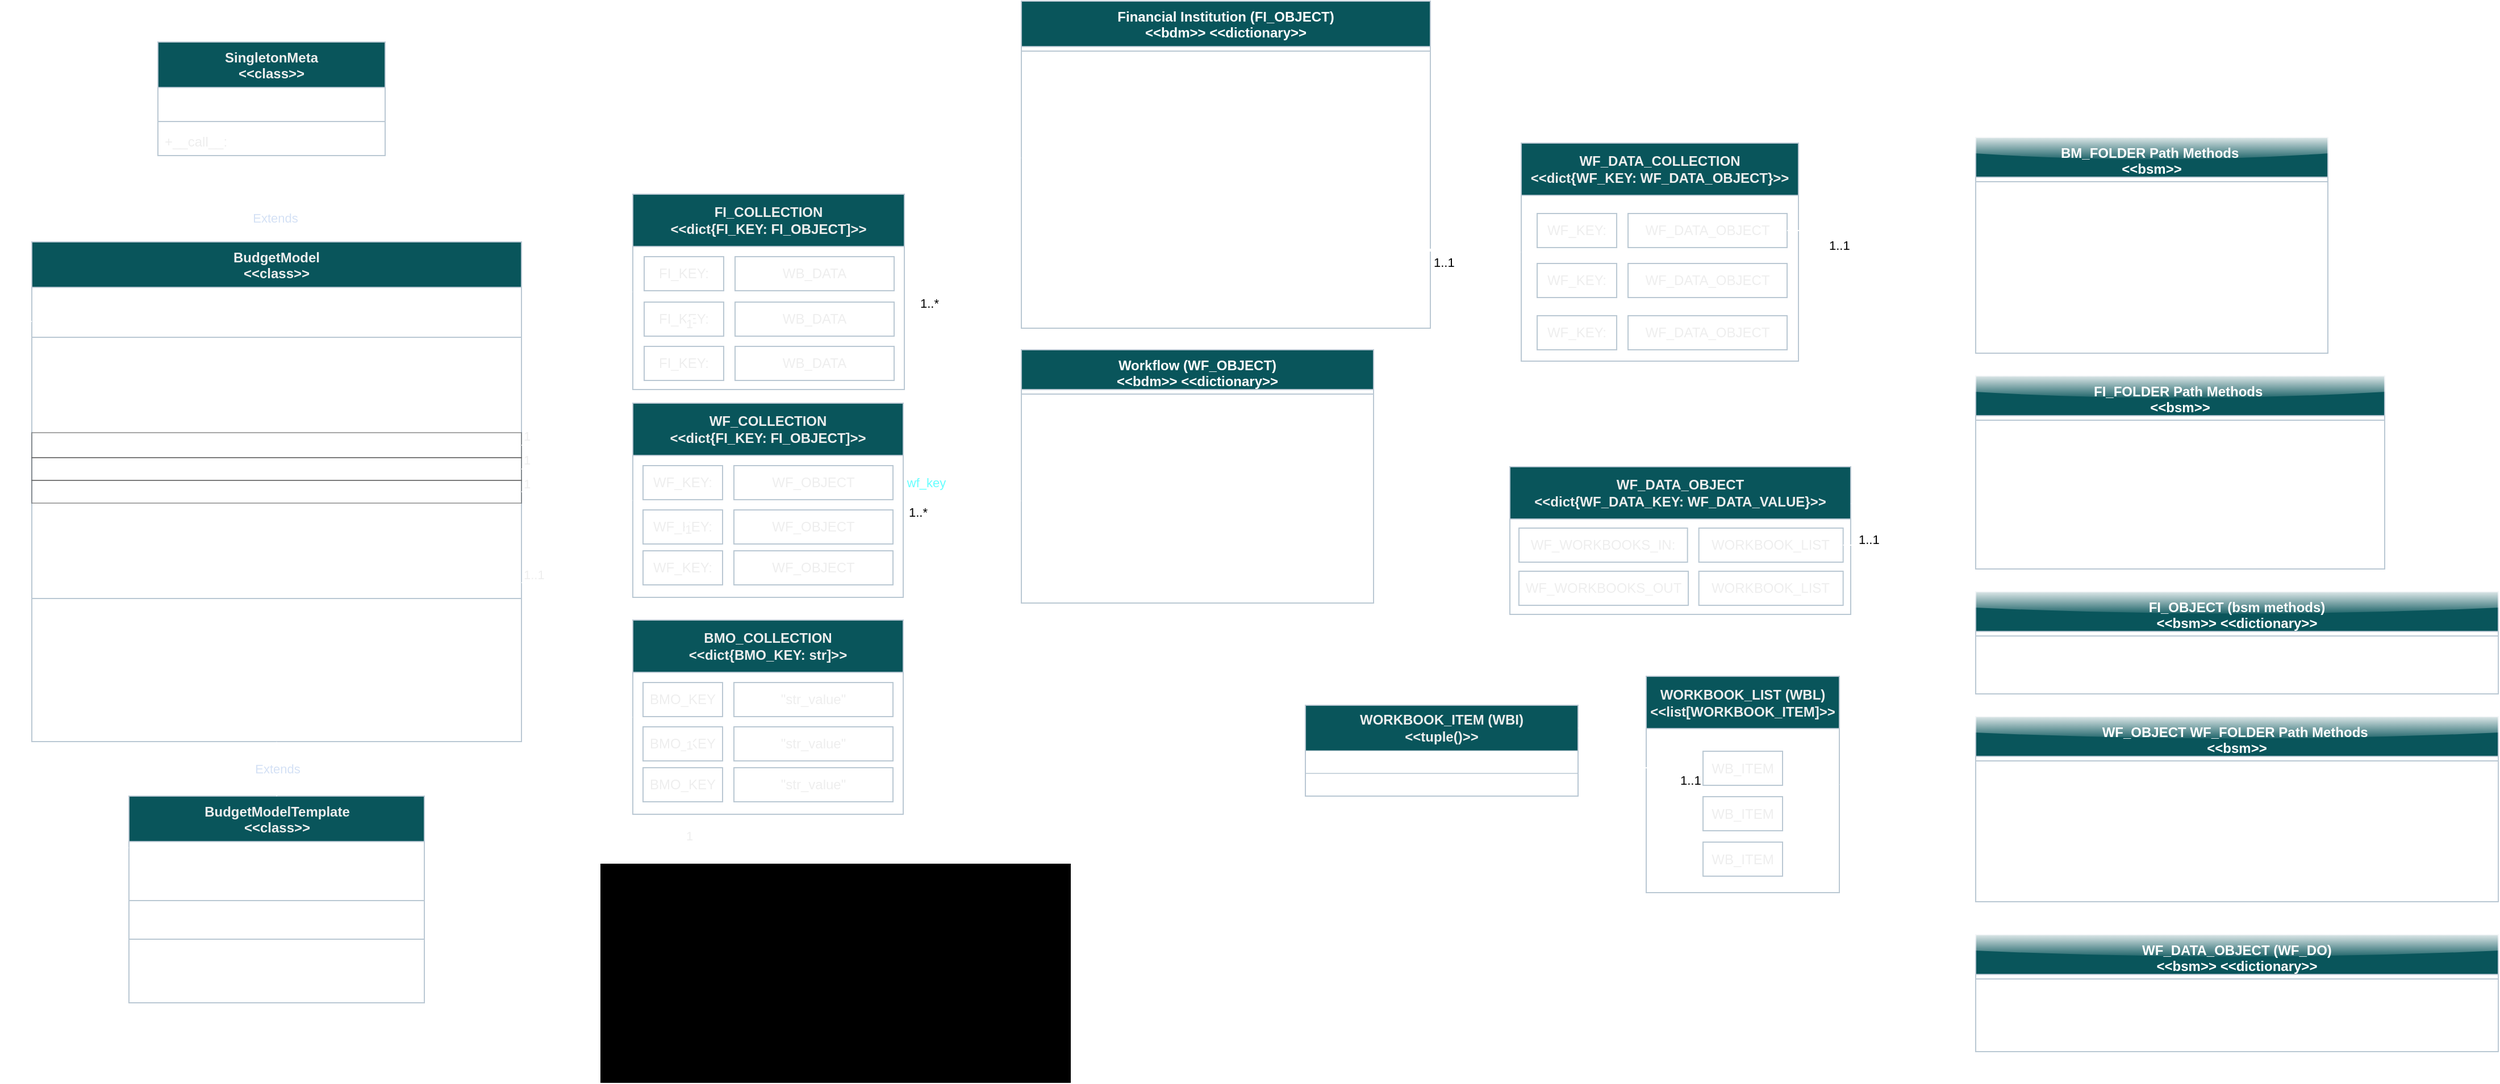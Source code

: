 <mxfile version="26.2.15">
  <diagram id="N458_lr4ttNGEyz7QCCE" name="Page-1">
    <mxGraphModel dx="1650" dy="980" grid="1" gridSize="10" guides="1" tooltips="1" connect="1" arrows="1" fold="1" page="1" pageScale="1" pageWidth="1100" pageHeight="850" math="0" shadow="0">
      <root>
        <mxCell id="0" />
        <mxCell id="1" parent="0" />
        <mxCell id="gPuFUhs2jfw6zia65dsm-11" value="&lt;font style=&quot;color: rgb(212, 225, 245);&quot;&gt;Extends&lt;/font&gt;" style="endArrow=block;endSize=16;endFill=0;html=1;rounded=0;strokeColor=#FFFFFF;fontColor=default;entryX=0.518;entryY=0.987;entryDx=0;entryDy=0;entryPerimeter=0;exitX=0.5;exitY=0;exitDx=0;exitDy=0;labelBackgroundColor=none;" parent="1" source="gPuFUhs2jfw6zia65dsm-25" target="gPuFUhs2jfw6zia65dsm-77" edge="1">
          <mxGeometry x="-0.431" y="1" width="160" relative="1" as="geometry">
            <mxPoint x="290" y="520.0" as="sourcePoint" />
            <mxPoint x="292.1" y="445.118" as="targetPoint" />
            <mxPoint as="offset" />
          </mxGeometry>
        </mxCell>
        <mxCell id="gPuFUhs2jfw6zia65dsm-17" value="&lt;font style=&quot;color: rgb(255, 255, 255);&quot;&gt;Financial Institution (FI_OBJECT)&lt;br&gt;&amp;lt;&amp;lt;bdm&amp;gt;&amp;gt; &amp;lt;&amp;lt;dictionary&amp;gt;&amp;gt;&lt;/font&gt;" style="swimlane;fontStyle=1;align=center;verticalAlign=top;childLayout=stackLayout;horizontal=1;startSize=40;horizontalStack=0;resizeParent=1;resizeParentMax=0;resizeLast=0;collapsible=1;marginBottom=0;whiteSpace=wrap;html=1;strokeColor=#BAC8D3;fontColor=#EEEEEE;fillColor=#09555B;labelBackgroundColor=none;" parent="1" vertex="1">
          <mxGeometry x="990" y="320" width="360" height="288" as="geometry">
            <mxRectangle x="430" y="598" width="140" height="30" as="alternateBounds" />
          </mxGeometry>
        </mxCell>
        <mxCell id="gPuFUhs2jfw6zia65dsm-19" value="" style="line;strokeWidth=1;fillColor=none;align=left;verticalAlign=middle;spacingTop=-1;spacingLeft=3;spacingRight=3;rotatable=0;labelPosition=right;points=[];portConstraint=eastwest;strokeColor=#BAC8D3;fontColor=#EEEEEE;labelBackgroundColor=none;" parent="gPuFUhs2jfw6zia65dsm-17" vertex="1">
          <mxGeometry y="40" width="360" height="8" as="geometry" />
        </mxCell>
        <mxCell id="ek0RcM_BOZHdqfbMIejV-85" value="&lt;font style=&quot;color: rgb(255, 255, 255);&quot;&gt;+ bdm_FI_KEY_validate(fi_key: str) -&amp;gt; bool&lt;/font&gt;" style="text;strokeColor=none;fillColor=none;align=left;verticalAlign=middle;spacingLeft=4;spacingRight=4;overflow=hidden;rotatable=0;points=[[0,0.5],[1,0.5]];portConstraint=eastwest;whiteSpace=wrap;html=1;fontColor=#EEEEEE;fontFamily=Lucida Console;labelBackgroundColor=none;fontSize=10;" vertex="1" parent="gPuFUhs2jfw6zia65dsm-17">
          <mxGeometry y="48" width="360" height="20" as="geometry" />
        </mxCell>
        <mxCell id="twUZpuvdR-7tA2SMjMP5-1" value="&lt;font style=&quot;color: rgb(255, 255, 255);&quot;&gt;+ bdm_FI_OBJECT(fi_key: str) -&amp;gt; FI_OBJECT&lt;/font&gt;" style="text;strokeColor=none;fillColor=none;align=left;verticalAlign=middle;spacingLeft=4;spacingRight=4;overflow=hidden;rotatable=0;points=[[0,0.5],[1,0.5]];portConstraint=eastwest;whiteSpace=wrap;html=1;fontColor=#EEEEEE;fontFamily=Lucida Console;labelBackgroundColor=none;fontSize=10;" parent="gPuFUhs2jfw6zia65dsm-17" vertex="1">
          <mxGeometry y="68" width="360" height="20" as="geometry" />
        </mxCell>
        <mxCell id="twUZpuvdR-7tA2SMjMP5-2" value="&lt;font style=&quot;color: rgb(255, 255, 255);&quot;&gt;+ bdm_FI_OBJECT_count(fi_key: str) -&amp;gt; int&lt;/font&gt;" style="text;strokeColor=none;fillColor=none;align=left;verticalAlign=middle;spacingLeft=4;spacingRight=4;overflow=hidden;rotatable=0;points=[[0,0.5],[1,0.5]];portConstraint=eastwest;whiteSpace=wrap;html=1;fontColor=#EEEEEE;fontFamily=Lucida Console;labelBackgroundColor=none;fontSize=10;" parent="gPuFUhs2jfw6zia65dsm-17" vertex="1">
          <mxGeometry y="88" width="360" height="20" as="geometry" />
        </mxCell>
        <mxCell id="ek0RcM_BOZHdqfbMIejV-69" value="&lt;font style=&quot;color: rgb(255, 255, 255);&quot;&gt;+ bdm_FI_OBJECT(fi_key: str) -&amp;gt; FI_OBJECT&lt;/font&gt;" style="text;strokeColor=none;fillColor=none;align=left;verticalAlign=middle;spacingLeft=4;spacingRight=4;overflow=hidden;rotatable=0;points=[[0,0.5],[1,0.5]];portConstraint=eastwest;whiteSpace=wrap;html=1;fontColor=#EEEEEE;fontFamily=Lucida Console;labelBackgroundColor=none;fontSize=10;" vertex="1" parent="gPuFUhs2jfw6zia65dsm-17">
          <mxGeometry y="108" width="360" height="20" as="geometry" />
        </mxCell>
        <mxCell id="twUZpuvdR-7tA2SMjMP5-3" value="&lt;font style=&quot;color: rgb(255, 255, 255);&quot;&gt;+ bdm_FI_KEY(fi_key: str) -&amp;gt; str&lt;/font&gt;" style="text;strokeColor=none;fillColor=none;align=left;verticalAlign=middle;spacingLeft=4;spacingRight=4;overflow=hidden;rotatable=0;points=[[0,0.5],[1,0.5]];portConstraint=eastwest;whiteSpace=wrap;html=1;fontColor=#EEEEEE;fontFamily=Lucida Console;labelBackgroundColor=none;fontSize=10;" parent="gPuFUhs2jfw6zia65dsm-17" vertex="1">
          <mxGeometry y="128" width="360" height="20" as="geometry" />
        </mxCell>
        <mxCell id="twUZpuvdR-7tA2SMjMP5-4" value="&lt;font style=&quot;color: rgb(255, 255, 255);&quot;&gt;+ bdm_FI_NAME(fi_key: str) -&amp;gt; str&lt;/font&gt;" style="text;strokeColor=none;fillColor=none;align=left;verticalAlign=middle;spacingLeft=4;spacingRight=4;overflow=hidden;rotatable=0;points=[[0,0.5],[1,0.5]];portConstraint=eastwest;whiteSpace=wrap;html=1;fontColor=#EEEEEE;fontFamily=Lucida Console;labelBackgroundColor=none;fontSize=10;" parent="gPuFUhs2jfw6zia65dsm-17" vertex="1">
          <mxGeometry y="148" width="360" height="20" as="geometry" />
        </mxCell>
        <mxCell id="twUZpuvdR-7tA2SMjMP5-5" value="&lt;font style=&quot;color: rgb(255, 255, 255);&quot;&gt;+ bdm_FI_TYPE(fi_key: str) -&amp;gt; str&lt;/font&gt;" style="text;strokeColor=none;fillColor=none;align=left;verticalAlign=middle;spacingLeft=4;spacingRight=4;overflow=hidden;rotatable=0;points=[[0,0.5],[1,0.5]];portConstraint=eastwest;whiteSpace=wrap;html=1;fontColor=#EEEEEE;fontFamily=Lucida Console;labelBackgroundColor=none;fontSize=10;" parent="gPuFUhs2jfw6zia65dsm-17" vertex="1">
          <mxGeometry y="168" width="360" height="20" as="geometry" />
        </mxCell>
        <mxCell id="twUZpuvdR-7tA2SMjMP5-6" value="&lt;font style=&quot;color: rgb(255, 255, 255);&quot;&gt;+ bdm_FI_FOLDER(fi_key: str) -&amp;gt; str&lt;/font&gt;" style="text;strokeColor=none;fillColor=none;align=left;verticalAlign=middle;spacingLeft=4;spacingRight=4;overflow=hidden;rotatable=0;points=[[0,0.5],[1,0.5]];portConstraint=eastwest;whiteSpace=wrap;html=1;fontColor=#EEEEEE;fontFamily=Lucida Console;labelBackgroundColor=none;fontSize=10;" parent="gPuFUhs2jfw6zia65dsm-17" vertex="1">
          <mxGeometry y="188" width="360" height="20" as="geometry" />
        </mxCell>
        <mxCell id="twUZpuvdR-7tA2SMjMP5-7" value="&lt;font style=&quot;color: rgb(255, 255, 255);&quot;&gt;+ bdm_FI_WORKFLOW_DATA(fi_key: str) -&amp;gt; WF_DATA_COLLECTION&lt;/font&gt;" style="text;strokeColor=none;fillColor=none;align=left;verticalAlign=middle;spacingLeft=4;spacingRight=4;overflow=hidden;rotatable=0;points=[[0,0.5],[1,0.5]];portConstraint=eastwest;whiteSpace=wrap;html=1;fontColor=#EEEEEE;fontFamily=Lucida Console;labelBackgroundColor=none;fontSize=10;" parent="gPuFUhs2jfw6zia65dsm-17" vertex="1">
          <mxGeometry y="208" width="360" height="20" as="geometry" />
        </mxCell>
        <mxCell id="ek0RcM_BOZHdqfbMIejV-39" value="&lt;font style=&quot;color: rgb(255, 255, 255);&quot;&gt;+ bdm_FI_WORKFLOW_DATA_count(fi_key: str) -&amp;gt; int&lt;/font&gt;" style="text;strokeColor=none;fillColor=none;align=left;verticalAlign=middle;spacingLeft=4;spacingRight=4;overflow=hidden;rotatable=0;points=[[0,0.5],[1,0.5]];portConstraint=eastwest;whiteSpace=wrap;html=1;fontColor=#EEEEEE;fontFamily=Lucida Console;labelBackgroundColor=none;fontSize=10;" vertex="1" parent="gPuFUhs2jfw6zia65dsm-17">
          <mxGeometry y="228" width="360" height="20" as="geometry" />
        </mxCell>
        <mxCell id="ek0RcM_BOZHdqfbMIejV-71" value="&lt;font style=&quot;color: rgb(255, 255, 255);&quot;&gt;+ bdm_FI_WF_DATA_OBJECT(fi_key: str, wf_key:str)&amp;nbsp;&lt;/font&gt;&lt;div&gt;&lt;font style=&quot;color: rgb(255, 255, 255);&quot;&gt;&amp;nbsp; &amp;nbsp; &amp;nbsp; &amp;nbsp; &amp;nbsp; &amp;nbsp; &amp;nbsp; &amp;nbsp; &amp;nbsp; &amp;nbsp; &amp;nbsp; &amp;nbsp; &amp;nbsp; &amp;nbsp; &amp;nbsp; &amp;nbsp; &amp;nbsp; &amp;nbsp; &amp;nbsp;-&amp;gt; WF_DATA_OBJECT&lt;/font&gt;&lt;/div&gt;" style="text;strokeColor=none;fillColor=none;align=left;verticalAlign=middle;spacingLeft=4;spacingRight=4;overflow=hidden;rotatable=0;points=[[0,0.5],[1,0.5]];portConstraint=eastwest;whiteSpace=wrap;html=1;fontColor=#EEEEEE;fontFamily=Lucida Console;labelBackgroundColor=none;fontSize=10;" vertex="1" parent="gPuFUhs2jfw6zia65dsm-17">
          <mxGeometry y="248" width="360" height="40" as="geometry" />
        </mxCell>
        <mxCell id="gPuFUhs2jfw6zia65dsm-25" value="BudgetModel&lt;div&gt;&amp;lt;&amp;lt;class&amp;gt;&amp;gt;&lt;/div&gt;" style="swimlane;fontStyle=1;align=center;verticalAlign=top;childLayout=stackLayout;horizontal=1;startSize=40;horizontalStack=0;resizeParent=1;resizeParentMax=0;resizeLast=0;collapsible=1;marginBottom=0;whiteSpace=wrap;html=1;strokeColor=#BAC8D3;fontColor=#EEEEEE;fillColor=#09555B;labelBackgroundColor=none;" parent="1" vertex="1">
          <mxGeometry x="119" y="532" width="431" height="440" as="geometry">
            <mxRectangle x="430" y="598" width="140" height="30" as="alternateBounds" />
          </mxGeometry>
        </mxCell>
        <mxCell id="gPuFUhs2jfw6zia65dsm-88" value="&lt;font style=&quot;color: rgb(255, 255, 255);&quot;&gt;Class Variables&lt;/font&gt;" style="text;strokeColor=none;fillColor=none;align=left;verticalAlign=middle;spacingLeft=4;spacingRight=4;overflow=hidden;rotatable=0;points=[[0,0.5],[1,0.5]];portConstraint=eastwest;whiteSpace=wrap;html=1;fontColor=#EEEEEE;fontFamily=Lucida Console;labelBackgroundColor=none;" parent="gPuFUhs2jfw6zia65dsm-25" vertex="1">
          <mxGeometry y="40" width="431" height="20" as="geometry" />
        </mxCell>
        <mxCell id="ek0RcM_BOZHdqfbMIejV-55" value="&lt;font style=&quot;color: rgb(255, 255, 255);&quot;&gt;- config_template: object &amp;lt;&amp;lt;class_variable&amp;gt;&amp;gt;&lt;/font&gt;" style="text;strokeColor=none;fillColor=none;align=left;verticalAlign=middle;spacingLeft=4;spacingRight=4;overflow=hidden;rotatable=0;points=[[0,0.5],[1,0.5]];portConstraint=eastwest;whiteSpace=wrap;html=1;fontColor=#EEEEEE;fontFamily=Lucida Console;labelBackgroundColor=none;" vertex="1" parent="gPuFUhs2jfw6zia65dsm-25">
          <mxGeometry y="60" width="431" height="20" as="geometry" />
        </mxCell>
        <mxCell id="gPuFUhs2jfw6zia65dsm-90" value="" style="line;strokeWidth=1;fillColor=none;align=left;verticalAlign=middle;spacingTop=-1;spacingLeft=3;spacingRight=3;rotatable=0;labelPosition=right;points=[];portConstraint=eastwest;strokeColor=#BAC8D3;fontColor=#EEEEEE;labelBackgroundColor=none;" parent="gPuFUhs2jfw6zia65dsm-25" vertex="1">
          <mxGeometry y="80" width="431" height="8" as="geometry" />
        </mxCell>
        <mxCell id="gPuFUhs2jfw6zia65dsm-26" value="&lt;font style=&quot;color: rgb(255, 255, 255);&quot;&gt;Properties&lt;/font&gt;" style="text;strokeColor=none;fillColor=none;align=left;verticalAlign=middle;spacingLeft=4;spacingRight=4;overflow=hidden;rotatable=0;points=[[0,0.5],[1,0.5]];portConstraint=eastwest;whiteSpace=wrap;html=1;fontColor=#EEEEEE;fontFamily=Lucida Console;labelBackgroundColor=none;" parent="gPuFUhs2jfw6zia65dsm-25" vertex="1">
          <mxGeometry y="88" width="431" height="20" as="geometry" />
        </mxCell>
        <mxCell id="ek0RcM_BOZHdqfbMIejV-54" value="&lt;font style=&quot;color: rgb(255, 255, 255);&quot;&gt;+ bm_initialized: _initialized: bool&lt;/font&gt;" style="text;strokeColor=none;fillColor=none;align=left;verticalAlign=middle;spacingLeft=4;spacingRight=4;overflow=hidden;rotatable=0;points=[[0,0.5],[1,0.5]];portConstraint=eastwest;whiteSpace=wrap;html=1;fontColor=#EEEEEE;fontFamily=Lucida Console;labelBackgroundColor=none;fontSize=10;" vertex="1" parent="gPuFUhs2jfw6zia65dsm-25">
          <mxGeometry y="108" width="431" height="20" as="geometry" />
        </mxCell>
        <mxCell id="gPuFUhs2jfw6zia65dsm-27" value="&lt;font style=&quot;color: rgb(255, 255, 255);&quot;&gt;+ bm_folder: _budget_folder: str&lt;/font&gt;" style="text;strokeColor=none;fillColor=none;align=left;verticalAlign=middle;spacingLeft=4;spacingRight=4;overflow=hidden;rotatable=0;points=[[0,0.5],[1,0.5]];portConstraint=eastwest;whiteSpace=wrap;html=1;fontColor=#EEEEEE;fontFamily=Lucida Console;labelBackgroundColor=none;fontSize=10;" parent="gPuFUhs2jfw6zia65dsm-25" vertex="1">
          <mxGeometry y="128" width="431" height="20" as="geometry" />
        </mxCell>
        <mxCell id="gPuFUhs2jfw6zia65dsm-28" value="&lt;font style=&quot;color: rgb(255, 255, 255);&quot;&gt;+ bm_store_uri: _store_uri: str&lt;/font&gt;" style="text;strokeColor=none;fillColor=none;align=left;verticalAlign=middle;spacingLeft=4;spacingRight=4;overflow=hidden;rotatable=0;points=[[0,0.5],[1,0.5]];portConstraint=eastwest;whiteSpace=wrap;html=1;fontColor=#EEEEEE;fontFamily=Lucida Console;labelBackgroundColor=none;fontSize=10;" parent="gPuFUhs2jfw6zia65dsm-25" vertex="1">
          <mxGeometry y="148" width="431" height="20" as="geometry" />
        </mxCell>
        <mxCell id="gPuFUhs2jfw6zia65dsm-82" value="&lt;font style=&quot;color: rgb(255, 255, 255);&quot;&gt;+ bm_fi_collection: _financial_institutions: FI_COLLECTION&lt;br&gt;&lt;/font&gt;" style="text;strokeColor=#4F4F4F;fillColor=none;align=left;verticalAlign=middle;spacingLeft=4;spacingRight=4;overflow=hidden;rotatable=0;points=[[0,0.5],[1,0.5]];portConstraint=eastwest;whiteSpace=wrap;html=1;fontColor=#EEEEEE;fontFamily=Lucida Console;labelBackgroundColor=none;opacity=50;fontSize=10;" parent="gPuFUhs2jfw6zia65dsm-25" vertex="1">
          <mxGeometry y="168" width="431" height="22" as="geometry" />
        </mxCell>
        <mxCell id="gPuFUhs2jfw6zia65dsm-32" value="&lt;font style=&quot;color: rgb(255, 255, 255);&quot;&gt;+ bm_wf_collection: _workflows: WF_COLLECTION&lt;/font&gt;" style="text;strokeColor=#515151;fillColor=none;align=left;verticalAlign=middle;spacingLeft=4;spacingRight=4;overflow=hidden;rotatable=0;points=[[0,0.5],[1,0.5]];portConstraint=eastwest;whiteSpace=wrap;html=1;fontColor=#EEEEEE;fontFamily=Lucida Console;labelBackgroundColor=none;opacity=50;fontSize=10;" parent="gPuFUhs2jfw6zia65dsm-25" vertex="1">
          <mxGeometry y="190" width="431" height="20" as="geometry" />
        </mxCell>
        <mxCell id="gPuFUhs2jfw6zia65dsm-83" value="&lt;font style=&quot;color: rgb(255, 255, 255);&quot;&gt;+ bm_options: _options: BMO_COLLECTION&lt;/font&gt;" style="text;strokeColor=#515151;fillColor=none;align=left;verticalAlign=middle;spacingLeft=4;spacingRight=4;overflow=hidden;rotatable=0;points=[[0,0.5],[1,0.5]];portConstraint=eastwest;whiteSpace=wrap;html=1;fontColor=#EEEEEE;fontFamily=Lucida Console;labelBackgroundColor=none;fontSize=10;opacity=50;" parent="gPuFUhs2jfw6zia65dsm-25" vertex="1">
          <mxGeometry y="210" width="431" height="20" as="geometry" />
        </mxCell>
        <mxCell id="gPuFUhs2jfw6zia65dsm-84" value="&lt;font style=&quot;color: rgb(255, 255, 255);&quot;&gt;+ bm_created_date: _created_date: datetime&lt;/font&gt;" style="text;strokeColor=none;fillColor=none;align=left;verticalAlign=middle;spacingLeft=4;spacingRight=4;overflow=hidden;rotatable=0;points=[[0,0.5],[1,0.5]];portConstraint=eastwest;whiteSpace=wrap;html=1;fontColor=#EEEEEE;fontFamily=Lucida Console;labelBackgroundColor=none;fontSize=10;" parent="gPuFUhs2jfw6zia65dsm-25" vertex="1">
          <mxGeometry y="230" width="431" height="20" as="geometry" />
        </mxCell>
        <mxCell id="gPuFUhs2jfw6zia65dsm-85" value="&lt;font style=&quot;color: rgb(255, 255, 255);&quot;&gt;+ bm_last_modified_date: _last_modified_date: datetime&lt;/font&gt;" style="text;strokeColor=none;fillColor=none;align=left;verticalAlign=middle;spacingLeft=4;spacingRight=4;overflow=hidden;rotatable=0;points=[[0,0.5],[1,0.5]];portConstraint=eastwest;whiteSpace=wrap;html=1;fontColor=#EEEEEE;fontFamily=Lucida Console;labelBackgroundColor=none;fontSize=10;" parent="gPuFUhs2jfw6zia65dsm-25" vertex="1">
          <mxGeometry y="250" width="431" height="20" as="geometry" />
        </mxCell>
        <mxCell id="gPuFUhs2jfw6zia65dsm-86" value="&lt;font style=&quot;color: rgb(255, 255, 255);&quot;&gt;+ bm_last_modified_by: _last_modified_by: str&lt;/font&gt;" style="text;strokeColor=none;fillColor=none;align=left;verticalAlign=middle;spacingLeft=4;spacingRight=4;overflow=hidden;rotatable=0;points=[[0,0.5],[1,0.5]];portConstraint=eastwest;whiteSpace=wrap;html=1;fontColor=#EEEEEE;fontFamily=Lucida Console;labelBackgroundColor=none;fontSize=10;" parent="gPuFUhs2jfw6zia65dsm-25" vertex="1">
          <mxGeometry y="270" width="431" height="20" as="geometry" />
        </mxCell>
        <mxCell id="gPuFUhs2jfw6zia65dsm-87" value="&lt;font style=&quot;color: rgb(255, 255, 255);&quot;&gt;+ bm_working_data: _wd: dict&lt;/font&gt;" style="text;strokeColor=none;fillColor=none;align=left;verticalAlign=middle;spacingLeft=4;spacingRight=4;overflow=hidden;rotatable=0;points=[[0,0.5],[1,0.5]];portConstraint=eastwest;whiteSpace=wrap;html=1;fontColor=#EEEEEE;fontFamily=Lucida Console;labelBackgroundColor=none;fontSize=10;" parent="gPuFUhs2jfw6zia65dsm-25" vertex="1">
          <mxGeometry y="290" width="431" height="20" as="geometry" />
        </mxCell>
        <mxCell id="gPuFUhs2jfw6zia65dsm-30" value="" style="line;strokeWidth=1;fillColor=none;align=left;verticalAlign=middle;spacingTop=-1;spacingLeft=3;spacingRight=3;rotatable=0;labelPosition=right;points=[];portConstraint=eastwest;strokeColor=#BAC8D3;fontColor=#EEEEEE;labelBackgroundColor=none;" parent="gPuFUhs2jfw6zia65dsm-25" vertex="1">
          <mxGeometry y="310" width="431" height="8" as="geometry" />
        </mxCell>
        <mxCell id="gPuFUhs2jfw6zia65dsm-31" value="&lt;font style=&quot;color: rgb(255, 255, 255);&quot;&gt;Methods&lt;/font&gt;" style="text;strokeColor=none;fillColor=none;align=left;verticalAlign=middle;spacingLeft=4;spacingRight=4;overflow=hidden;rotatable=0;points=[[0,0.5],[1,0.5]];portConstraint=eastwest;whiteSpace=wrap;html=1;fontColor=#EEEEEE;labelBackgroundColor=none;" parent="gPuFUhs2jfw6zia65dsm-25" vertex="1">
          <mxGeometry y="318" width="431" height="20" as="geometry" />
        </mxCell>
        <mxCell id="ek0RcM_BOZHdqfbMIejV-53" value="&lt;font style=&quot;color: rgb(255, 255, 255);&quot;&gt;+ __init__()&lt;/font&gt;" style="text;strokeColor=none;fillColor=none;align=left;verticalAlign=middle;spacingLeft=4;spacingRight=4;overflow=hidden;rotatable=0;points=[[0,0.5],[1,0.5]];portConstraint=eastwest;whiteSpace=wrap;html=1;fontColor=#EEEEEE;labelBackgroundColor=none;fontFamily=Lucida Console;fontSize=10;" vertex="1" parent="gPuFUhs2jfw6zia65dsm-25">
          <mxGeometry y="338" width="431" height="20" as="geometry" />
        </mxCell>
        <mxCell id="StpzhngkRPV_LUI3PW5Y-154" value="&lt;font style=&quot;color: rgb(255, 255, 255);&quot;&gt;+ bdm_initialize(bm_config_src : BudgetModel, bsm_init : bool = True, &lt;br&gt;&amp;nbsp; &amp;nbsp; create_missing_folders : bool = True,&amp;nbsp;&lt;/font&gt;&lt;div&gt;&lt;font style=&quot;color: rgb(255, 255, 255);&quot;&gt;&amp;nbsp; &amp;nbsp; raise_errors : bool = True) -&amp;gt; &quot;BudgetModel&quot;&lt;/font&gt;&lt;/div&gt;" style="text;strokeColor=none;fillColor=none;align=left;verticalAlign=top;spacingLeft=4;spacingRight=4;overflow=hidden;rotatable=0;points=[[0,0.5],[1,0.5]];portConstraint=eastwest;whiteSpace=wrap;html=1;fontColor=#EEEEEE;labelBackgroundColor=none;fontFamily=Lucida Console;fontSize=10;" parent="gPuFUhs2jfw6zia65dsm-25" vertex="1">
          <mxGeometry y="358" width="431" height="42" as="geometry" />
        </mxCell>
        <mxCell id="StpzhngkRPV_LUI3PW5Y-155" value="&lt;font style=&quot;color: rgb(255, 255, 255);&quot;&gt;+ bsm_initialize(create_missing_folders : bool = True,&amp;nbsp;&lt;/font&gt;&lt;div&gt;&lt;font style=&quot;color: rgb(255, 255, 255);&quot;&gt;&amp;nbsp; &amp;nbsp; raise_errors : bool = True)&lt;/font&gt;&lt;span style=&quot;color: rgb(255, 255, 255); background-color: transparent;&quot;&gt;&amp;nbsp;&lt;/span&gt;&lt;span style=&quot;color: rgb(255, 255, 255); background-color: transparent;&quot;&gt;-&amp;gt; &quot;BudgetModel&quot;&lt;/span&gt;&lt;/div&gt;" style="text;strokeColor=none;fillColor=none;align=left;verticalAlign=top;spacingLeft=4;spacingRight=4;overflow=hidden;rotatable=0;points=[[0,0.5],[1,0.5]];portConstraint=eastwest;whiteSpace=wrap;html=1;fontColor=#EEEEEE;labelBackgroundColor=none;fontFamily=Lucida Console;fontSize=10;" parent="gPuFUhs2jfw6zia65dsm-25" vertex="1">
          <mxGeometry y="400" width="431" height="40" as="geometry" />
        </mxCell>
        <mxCell id="gPuFUhs2jfw6zia65dsm-36" value="BudgetModelTemplate&lt;div&gt;&amp;lt;&amp;lt;class&amp;gt;&amp;gt;&lt;/div&gt;" style="swimlane;fontStyle=1;align=center;verticalAlign=top;childLayout=stackLayout;horizontal=1;startSize=40;horizontalStack=0;resizeParent=1;resizeParentMax=0;resizeLast=0;collapsible=1;marginBottom=0;whiteSpace=wrap;html=1;strokeColor=#BAC8D3;fontColor=#EEEEEE;fillColor=#09555B;labelBackgroundColor=none;" parent="1" vertex="1">
          <mxGeometry x="204.5" y="1020" width="260" height="182" as="geometry">
            <mxRectangle x="430" y="598" width="140" height="30" as="alternateBounds" />
          </mxGeometry>
        </mxCell>
        <mxCell id="gPuFUhs2jfw6zia65dsm-41" value="&lt;font color=&quot;#ffffff&quot;&gt;Class Variables&lt;/font&gt;" style="text;strokeColor=none;fillColor=none;align=left;verticalAlign=middle;spacingLeft=4;spacingRight=4;overflow=hidden;rotatable=0;points=[[0,0.5],[1,0.5]];portConstraint=eastwest;whiteSpace=wrap;html=1;fontColor=#EEEEEE;fontFamily=Lucida Console;labelBackgroundColor=none;" parent="gPuFUhs2jfw6zia65dsm-36" vertex="1">
          <mxGeometry y="40" width="260" height="24" as="geometry" />
        </mxCell>
        <mxCell id="ek0RcM_BOZHdqfbMIejV-57" value="&lt;font color=&quot;#ffffff&quot;&gt;+ budget_model_template: type&lt;/font&gt;" style="text;strokeColor=none;fillColor=none;align=left;verticalAlign=middle;spacingLeft=4;spacingRight=4;overflow=hidden;rotatable=0;points=[[0,0.5],[1,0.5]];portConstraint=eastwest;whiteSpace=wrap;html=1;fontColor=#EEEEEE;fontFamily=Lucida Console;labelBackgroundColor=none;" vertex="1" parent="gPuFUhs2jfw6zia65dsm-36">
          <mxGeometry y="64" width="260" height="24" as="geometry" />
        </mxCell>
        <mxCell id="gPuFUhs2jfw6zia65dsm-42" value="" style="line;strokeWidth=1;fillColor=none;align=left;verticalAlign=middle;spacingTop=-1;spacingLeft=3;spacingRight=3;rotatable=0;labelPosition=right;points=[];portConstraint=eastwest;strokeColor=#BAC8D3;fontColor=#EEEEEE;labelBackgroundColor=none;" parent="gPuFUhs2jfw6zia65dsm-36" vertex="1">
          <mxGeometry y="88" width="260" height="8" as="geometry" />
        </mxCell>
        <mxCell id="gPuFUhs2jfw6zia65dsm-43" value="&lt;font style=&quot;color: rgb(255, 255, 255);&quot;&gt;Properties&lt;/font&gt;" style="text;strokeColor=none;fillColor=none;align=left;verticalAlign=top;spacingLeft=4;spacingRight=4;overflow=hidden;rotatable=0;points=[[0,0.5],[1,0.5]];portConstraint=eastwest;whiteSpace=wrap;html=1;fontColor=#EEEEEE;labelBackgroundColor=none;" parent="gPuFUhs2jfw6zia65dsm-36" vertex="1">
          <mxGeometry y="96" width="260" height="26" as="geometry" />
        </mxCell>
        <mxCell id="ek0RcM_BOZHdqfbMIejV-56" value="" style="line;strokeWidth=1;fillColor=none;align=left;verticalAlign=middle;spacingTop=-1;spacingLeft=3;spacingRight=3;rotatable=0;labelPosition=right;points=[];portConstraint=eastwest;strokeColor=#BAC8D3;fontColor=#EEEEEE;labelBackgroundColor=none;" vertex="1" parent="gPuFUhs2jfw6zia65dsm-36">
          <mxGeometry y="122" width="260" height="8" as="geometry" />
        </mxCell>
        <mxCell id="ek0RcM_BOZHdqfbMIejV-65" value="&lt;font style=&quot;color: rgb(255, 255, 255);&quot;&gt;Methods&lt;/font&gt;" style="text;strokeColor=none;fillColor=none;align=left;verticalAlign=top;spacingLeft=4;spacingRight=4;overflow=hidden;rotatable=0;points=[[0,0.5],[1,0.5]];portConstraint=eastwest;whiteSpace=wrap;html=1;fontColor=#EEEEEE;labelBackgroundColor=none;" vertex="1" parent="gPuFUhs2jfw6zia65dsm-36">
          <mxGeometry y="130" width="260" height="26" as="geometry" />
        </mxCell>
        <mxCell id="ek0RcM_BOZHdqfbMIejV-66" value="&lt;font style=&quot;color: rgb(255, 255, 255);&quot;&gt;+ __init__()&lt;/font&gt;" style="text;strokeColor=none;fillColor=none;align=left;verticalAlign=top;spacingLeft=4;spacingRight=4;overflow=hidden;rotatable=0;points=[[0,0.5],[1,0.5]];portConstraint=eastwest;whiteSpace=wrap;html=1;fontColor=#EEEEEE;labelBackgroundColor=none;" vertex="1" parent="gPuFUhs2jfw6zia65dsm-36">
          <mxGeometry y="156" width="260" height="26" as="geometry" />
        </mxCell>
        <mxCell id="gPuFUhs2jfw6zia65dsm-44" value="&lt;font style=&quot;color: rgb(212, 225, 245);&quot;&gt;Extends&lt;/font&gt;" style="endArrow=block;endSize=16;endFill=0;html=1;rounded=0;strokeColor=#FFFFFF;fontColor=default;entryX=0.5;entryY=1;entryDx=0;entryDy=0;exitX=0.5;exitY=0;exitDx=0;exitDy=0;labelBackgroundColor=none;" parent="1" source="gPuFUhs2jfw6zia65dsm-36" target="gPuFUhs2jfw6zia65dsm-25" edge="1">
          <mxGeometry x="0.001" width="160" relative="1" as="geometry">
            <mxPoint x="450" y="940" as="sourcePoint" />
            <mxPoint x="302" y="455" as="targetPoint" />
            <mxPoint as="offset" />
          </mxGeometry>
        </mxCell>
        <mxCell id="gPuFUhs2jfw6zia65dsm-46" value="&lt;font style=&quot;color: rgb(255, 255, 255);&quot;&gt;Workflow (WF_OBJECT)&lt;/font&gt;&lt;div&gt;&lt;font style=&quot;color: rgb(255, 255, 255);&quot;&gt;&amp;lt;&amp;lt;bdm&amp;gt;&amp;gt; &amp;lt;&amp;lt;dictionary&amp;gt;&amp;gt;&lt;/font&gt;&lt;/div&gt;" style="swimlane;fontStyle=1;align=center;verticalAlign=top;childLayout=stackLayout;horizontal=1;startSize=35;horizontalStack=0;resizeParent=1;resizeParentMax=0;resizeLast=0;collapsible=1;marginBottom=0;whiteSpace=wrap;html=1;strokeColor=#BAC8D3;fontColor=#EEEEEE;fillColor=#09555B;labelBackgroundColor=none;" parent="1" vertex="1">
          <mxGeometry x="990" y="627" width="310" height="223" as="geometry">
            <mxRectangle x="430" y="598" width="140" height="30" as="alternateBounds" />
          </mxGeometry>
        </mxCell>
        <mxCell id="gPuFUhs2jfw6zia65dsm-51" value="" style="line;strokeWidth=1;fillColor=none;align=left;verticalAlign=middle;spacingTop=-1;spacingLeft=3;spacingRight=3;rotatable=0;labelPosition=right;points=[];portConstraint=eastwest;strokeColor=#BAC8D3;fontColor=#EEEEEE;labelBackgroundColor=none;" parent="gPuFUhs2jfw6zia65dsm-46" vertex="1">
          <mxGeometry y="35" width="310" height="8" as="geometry" />
        </mxCell>
        <mxCell id="ek0RcM_BOZHdqfbMIejV-72" value="&lt;font style=&quot;color: rgb(255, 255, 255);&quot;&gt;+ bmd_WF_KEY_validate(wf_key:str) -&amp;gt; bool&lt;/font&gt;" style="text;strokeColor=none;fillColor=none;align=left;verticalAlign=middle;spacingLeft=4;spacingRight=4;overflow=hidden;rotatable=0;points=[[0,0.5],[1,0.5]];portConstraint=eastwest;whiteSpace=wrap;html=1;fontColor=#EEEEEE;fontFamily=Lucida Console;labelBackgroundColor=none;fontSize=10;" vertex="1" parent="gPuFUhs2jfw6zia65dsm-46">
          <mxGeometry y="43" width="310" height="20" as="geometry" />
        </mxCell>
        <mxCell id="twUZpuvdR-7tA2SMjMP5-8" value="&lt;font style=&quot;color: rgb(255, 255, 255);&quot;&gt;+ bmd_WF_OBJECT(wf_key:str) -&amp;gt; WF_OBJECT&lt;/font&gt;" style="text;strokeColor=none;fillColor=none;align=left;verticalAlign=middle;spacingLeft=4;spacingRight=4;overflow=hidden;rotatable=0;points=[[0,0.5],[1,0.5]];portConstraint=eastwest;whiteSpace=wrap;html=1;fontColor=#EEEEEE;fontFamily=Lucida Console;labelBackgroundColor=none;fontSize=10;" parent="gPuFUhs2jfw6zia65dsm-46" vertex="1">
          <mxGeometry y="63" width="310" height="20" as="geometry" />
        </mxCell>
        <mxCell id="ek0RcM_BOZHdqfbMIejV-70" value="&lt;font style=&quot;color: rgb(255, 255, 255);&quot;&gt;+ bmd_WF_OBJECT_count(wf_key:str) -&amp;gt; int&lt;/font&gt;" style="text;strokeColor=none;fillColor=none;align=left;verticalAlign=middle;spacingLeft=4;spacingRight=4;overflow=hidden;rotatable=0;points=[[0,0.5],[1,0.5]];portConstraint=eastwest;whiteSpace=wrap;html=1;fontColor=#EEEEEE;fontFamily=Lucida Console;labelBackgroundColor=none;fontSize=10;" vertex="1" parent="gPuFUhs2jfw6zia65dsm-46">
          <mxGeometry y="83" width="310" height="20" as="geometry" />
        </mxCell>
        <mxCell id="twUZpuvdR-7tA2SMjMP5-9" value="&lt;font style=&quot;color: rgb(255, 255, 255);&quot;&gt;+ bmd_WF_KEY(wf_key:str) -&amp;gt; str&lt;/font&gt;" style="text;strokeColor=none;fillColor=none;align=left;verticalAlign=middle;spacingLeft=4;spacingRight=4;overflow=hidden;rotatable=0;points=[[0,0.5],[1,0.5]];portConstraint=eastwest;whiteSpace=wrap;html=1;fontColor=#EEEEEE;fontFamily=Lucida Console;labelBackgroundColor=none;fontSize=10;" parent="gPuFUhs2jfw6zia65dsm-46" vertex="1">
          <mxGeometry y="103" width="310" height="20" as="geometry" />
        </mxCell>
        <mxCell id="twUZpuvdR-7tA2SMjMP5-10" value="&lt;font style=&quot;color: rgb(255, 255, 255);&quot;&gt;+ bmd_WF_KEY_validate(wf_key:str) -&amp;gt; bool&lt;/font&gt;" style="text;strokeColor=none;fillColor=none;align=left;verticalAlign=middle;spacingLeft=4;spacingRight=4;overflow=hidden;rotatable=0;points=[[0,0.5],[1,0.5]];portConstraint=eastwest;whiteSpace=wrap;html=1;fontColor=#EEEEEE;fontFamily=Lucida Console;labelBackgroundColor=none;fontSize=10;" parent="gPuFUhs2jfw6zia65dsm-46" vertex="1">
          <mxGeometry y="123" width="310" height="20" as="geometry" />
        </mxCell>
        <mxCell id="twUZpuvdR-7tA2SMjMP5-11" value="&lt;font style=&quot;color: rgb(255, 255, 255);&quot;&gt;+ bmd_WF_NAME(wf_key:str) -&amp;gt; str&lt;/font&gt;" style="text;strokeColor=none;fillColor=none;align=left;verticalAlign=middle;spacingLeft=4;spacingRight=4;overflow=hidden;rotatable=0;points=[[0,0.5],[1,0.5]];portConstraint=eastwest;whiteSpace=wrap;html=1;fontColor=#EEEEEE;fontFamily=Lucida Console;labelBackgroundColor=none;fontSize=10;" parent="gPuFUhs2jfw6zia65dsm-46" vertex="1">
          <mxGeometry y="143" width="310" height="20" as="geometry" />
        </mxCell>
        <mxCell id="twUZpuvdR-7tA2SMjMP5-12" value="&lt;font style=&quot;color: rgb(255, 255, 255);&quot;&gt;+ bmd_WF_FOLDER(wf_key:str, folder_id:str) -&amp;gt; str&lt;/font&gt;" style="text;strokeColor=none;fillColor=none;align=left;verticalAlign=middle;spacingLeft=4;spacingRight=4;overflow=hidden;rotatable=0;points=[[0,0.5],[1,0.5]];portConstraint=eastwest;whiteSpace=wrap;html=1;fontColor=#EEEEEE;fontFamily=Lucida Console;labelBackgroundColor=none;fontSize=10;" parent="gPuFUhs2jfw6zia65dsm-46" vertex="1">
          <mxGeometry y="163" width="310" height="20" as="geometry" />
        </mxCell>
        <mxCell id="twUZpuvdR-7tA2SMjMP5-14" value="&lt;font style=&quot;color: rgb(255, 255, 255);&quot;&gt;+ bmd_WF_PREFIX_IN(wf_key:str) -&amp;gt; str&lt;/font&gt;" style="text;strokeColor=none;fillColor=none;align=left;verticalAlign=middle;spacingLeft=4;spacingRight=4;overflow=hidden;rotatable=0;points=[[0,0.5],[1,0.5]];portConstraint=eastwest;whiteSpace=wrap;html=1;fontColor=#EEEEEE;fontFamily=Lucida Console;labelBackgroundColor=none;fontSize=10;" parent="gPuFUhs2jfw6zia65dsm-46" vertex="1">
          <mxGeometry y="183" width="310" height="20" as="geometry" />
        </mxCell>
        <mxCell id="twUZpuvdR-7tA2SMjMP5-15" value="&lt;font style=&quot;color: rgb(255, 255, 255);&quot;&gt;+ bmd_WF_PREFIX_OUT(wf_key:str) -&amp;gt; str&lt;/font&gt;" style="text;strokeColor=none;fillColor=none;align=left;verticalAlign=middle;spacingLeft=4;spacingRight=4;overflow=hidden;rotatable=0;points=[[0,0.5],[1,0.5]];portConstraint=eastwest;whiteSpace=wrap;html=1;fontColor=#EEEEEE;fontFamily=Lucida Console;labelBackgroundColor=none;fontSize=10;" parent="gPuFUhs2jfw6zia65dsm-46" vertex="1">
          <mxGeometry y="203" width="310" height="20" as="geometry" />
        </mxCell>
        <mxCell id="gPuFUhs2jfw6zia65dsm-56" value="1..*" style="endArrow=block;html=1;endSize=12;startArrow=diamondThin;startSize=14;startFill=1;edgeStyle=orthogonalEdgeStyle;align=left;verticalAlign=bottom;rounded=0;strokeColor=#FFFFFF;fontColor=default;labelBackgroundColor=none;exitX=1;exitY=0.5;exitDx=0;exitDy=0;endFill=1;entryX=0;entryY=0.5;entryDx=0;entryDy=0;" parent="1" source="StpzhngkRPV_LUI3PW5Y-115" edge="1" target="twUZpuvdR-7tA2SMjMP5-10">
          <mxGeometry x="-0.946" y="-19" relative="1" as="geometry">
            <mxPoint x="630" y="700" as="sourcePoint" />
            <mxPoint x="1100" y="705" as="targetPoint" />
            <Array as="points">
              <mxPoint x="940" y="760" />
              <mxPoint x="990" y="760" />
            </Array>
            <mxPoint as="offset" />
          </mxGeometry>
        </mxCell>
        <mxCell id="StpzhngkRPV_LUI3PW5Y-94" value="&lt;font style=&quot;color: rgb(102, 255, 255);&quot;&gt;wf_key&lt;/font&gt;" style="edgeLabel;html=1;align=center;verticalAlign=middle;resizable=0;points=[];labelBackgroundColor=none;fontColor=#EEEEEE;" parent="gPuFUhs2jfw6zia65dsm-56" vertex="1" connectable="0">
          <mxGeometry x="-0.916" y="28" relative="1" as="geometry">
            <mxPoint x="15" y="12" as="offset" />
          </mxGeometry>
        </mxCell>
        <mxCell id="gPuFUhs2jfw6zia65dsm-71" value="SingletonMeta&lt;div&gt;&amp;lt;&amp;lt;class&amp;gt;&amp;gt;&lt;/div&gt;" style="swimlane;fontStyle=1;align=center;verticalAlign=top;childLayout=stackLayout;horizontal=1;startSize=40;horizontalStack=0;resizeParent=1;resizeParentMax=0;resizeLast=0;collapsible=1;marginBottom=0;whiteSpace=wrap;html=1;strokeColor=#BAC8D3;fontColor=#EEEEEE;fillColor=#09555B;labelBackgroundColor=none;" parent="1" vertex="1">
          <mxGeometry x="230" y="356" width="200" height="100" as="geometry">
            <mxRectangle x="430" y="598" width="140" height="30" as="alternateBounds" />
          </mxGeometry>
        </mxCell>
        <mxCell id="gPuFUhs2jfw6zia65dsm-78" value="&lt;font style=&quot;color: rgb(255, 255, 255);&quot;&gt;- _instances: dict&lt;/font&gt;" style="text;strokeColor=none;fillColor=none;align=left;verticalAlign=top;spacingLeft=4;spacingRight=4;overflow=hidden;rotatable=0;points=[[0,0.5],[1,0.5]];portConstraint=eastwest;whiteSpace=wrap;html=1;fontColor=#EEEEEE;labelBackgroundColor=none;" parent="gPuFUhs2jfw6zia65dsm-71" vertex="1">
          <mxGeometry y="40" width="200" height="26" as="geometry" />
        </mxCell>
        <mxCell id="gPuFUhs2jfw6zia65dsm-76" value="" style="line;strokeWidth=1;fillColor=none;align=left;verticalAlign=middle;spacingTop=-1;spacingLeft=3;spacingRight=3;rotatable=0;labelPosition=right;points=[];portConstraint=eastwest;strokeColor=#BAC8D3;fontColor=#EEEEEE;labelBackgroundColor=none;" parent="gPuFUhs2jfw6zia65dsm-71" vertex="1">
          <mxGeometry y="66" width="200" height="8" as="geometry" />
        </mxCell>
        <mxCell id="gPuFUhs2jfw6zia65dsm-77" value="+__call__:&amp;nbsp;" style="text;strokeColor=none;fillColor=none;align=left;verticalAlign=top;spacingLeft=4;spacingRight=4;overflow=hidden;rotatable=0;points=[[0,0.5],[1,0.5]];portConstraint=eastwest;whiteSpace=wrap;html=1;fontColor=#EEEEEE;labelBackgroundColor=none;" parent="gPuFUhs2jfw6zia65dsm-71" vertex="1">
          <mxGeometry y="74" width="200" height="26" as="geometry" />
        </mxCell>
        <mxCell id="gPuFUhs2jfw6zia65dsm-89" style="edgeStyle=orthogonalEdgeStyle;rounded=0;orthogonalLoop=1;jettySize=auto;html=1;entryX=0;entryY=0.25;entryDx=0;entryDy=0;strokeColor=#FFFFFF;fontColor=default;exitX=0;exitY=0.5;exitDx=0;exitDy=0;labelBackgroundColor=none;" parent="1" source="ek0RcM_BOZHdqfbMIejV-55" target="gPuFUhs2jfw6zia65dsm-36" edge="1">
          <mxGeometry relative="1" as="geometry" />
        </mxCell>
        <mxCell id="gPuFUhs2jfw6zia65dsm-91" value="1..*" style="endArrow=block;html=1;endSize=12;startArrow=diamondThin;startSize=14;startFill=1;edgeStyle=orthogonalEdgeStyle;align=left;verticalAlign=bottom;rounded=0;strokeColor=#FFFFFF;fontColor=default;labelBackgroundColor=none;exitX=1;exitY=0.5;exitDx=0;exitDy=0;entryX=0;entryY=0.5;entryDx=0;entryDy=0;jumpStyle=arc;endFill=1;" parent="1" source="StpzhngkRPV_LUI3PW5Y-95" target="twUZpuvdR-7tA2SMjMP5-3" edge="1">
          <mxGeometry x="-0.892" y="-19" relative="1" as="geometry">
            <mxPoint x="1030" y="807.053" as="sourcePoint" />
            <mxPoint x="1060" y="490" as="targetPoint" />
            <Array as="points">
              <mxPoint x="960" y="576" />
              <mxPoint x="960" y="458" />
            </Array>
            <mxPoint as="offset" />
          </mxGeometry>
        </mxCell>
        <mxCell id="gPuFUhs2jfw6zia65dsm-93" value="&lt;font style=&quot;color: rgb(102, 255, 255);&quot;&gt;fi_key&lt;/font&gt;" style="edgeLabel;html=1;align=center;verticalAlign=middle;resizable=0;points=[];strokeColor=#BAC8D3;fontColor=#EEEEEE;fillColor=#09555B;labelBackgroundColor=none;" parent="gPuFUhs2jfw6zia65dsm-91" vertex="1" connectable="0">
          <mxGeometry x="0.135" y="-1" relative="1" as="geometry">
            <mxPoint x="-117" y="-14" as="offset" />
          </mxGeometry>
        </mxCell>
        <mxCell id="StpzhngkRPV_LUI3PW5Y-45" value="WORKBOOK_ITEM (WBI)&lt;br&gt;&amp;lt;&amp;lt;tuple()&amp;gt;&amp;gt;" style="swimlane;fontStyle=1;align=center;verticalAlign=middle;childLayout=stackLayout;horizontal=1;startSize=40;horizontalStack=0;resizeParent=1;resizeParentMax=0;resizeLast=0;collapsible=1;marginBottom=0;whiteSpace=wrap;html=1;strokeColor=#BAC8D3;fontColor=#EEEEEE;fillColor=#09555B;glass=0;fillStyle=solid;fontFamily=Helvetica;fontSize=12;swimlaneLine=0;labelBackgroundColor=none;" parent="1" vertex="1">
          <mxGeometry x="1240" y="940" width="240" height="80" as="geometry">
            <mxRectangle x="430" y="598" width="140" height="30" as="alternateBounds" />
          </mxGeometry>
        </mxCell>
        <mxCell id="StpzhngkRPV_LUI3PW5Y-46" value="&lt;font style=&quot;color: rgb(255, 255, 255);&quot;&gt;+ WB_NAME: str&lt;/font&gt;" style="text;strokeColor=#BAC8D3;fillColor=none;align=left;verticalAlign=middle;spacingLeft=4;spacingRight=4;overflow=hidden;rotatable=0;points=[[0,0.5],[1,0.5]];portConstraint=eastwest;whiteSpace=wrap;html=1;fontColor=#EEEEEE;fontFamily=Helvetica;fontSize=12;opacity=50;fontStyle=1;labelBackgroundColor=none;" parent="StpzhngkRPV_LUI3PW5Y-45" vertex="1">
          <mxGeometry y="40" width="240" height="20" as="geometry" />
        </mxCell>
        <mxCell id="StpzhngkRPV_LUI3PW5Y-47" value="&lt;font style=&quot;color: rgb(255, 255, 255);&quot;&gt;+ WB_PATH: str (abs_path)&lt;/font&gt;" style="text;strokeColor=#BAC8D3;fillColor=none;align=left;verticalAlign=middle;spacingLeft=4;spacingRight=4;overflow=hidden;rotatable=0;points=[[0,0.5],[1,0.5]];portConstraint=eastwest;whiteSpace=wrap;html=1;fontColor=#EEEEEE;fontFamily=Helvetica;fontSize=12;opacity=50;fontStyle=1;labelBackgroundColor=none;" parent="StpzhngkRPV_LUI3PW5Y-45" vertex="1">
          <mxGeometry y="60" width="240" height="20" as="geometry" />
        </mxCell>
        <mxCell id="StpzhngkRPV_LUI3PW5Y-50" value="WORKBOOK_LIST (WBL)&lt;br&gt;&amp;lt;&amp;lt;list[WORKBOOK_ITEM]&amp;gt;&amp;gt;" style="swimlane;whiteSpace=wrap;html=1;startSize=46;fillStyle=solid;fillColor=#09555B;glass=0;strokeColor=#BAC8D3;fontColor=#EEEEEE;labelBackgroundColor=none;" parent="1" vertex="1">
          <mxGeometry x="1540" y="914.5" width="170" height="190.5" as="geometry" />
        </mxCell>
        <mxCell id="StpzhngkRPV_LUI3PW5Y-51" value="WB_ITEM" style="text;html=1;align=center;verticalAlign=middle;whiteSpace=wrap;rounded=0;strokeColor=#BAC8D3;labelBackgroundColor=none;fontColor=#EEEEEE;" parent="StpzhngkRPV_LUI3PW5Y-50" vertex="1">
          <mxGeometry x="50" y="66" width="70" height="30" as="geometry" />
        </mxCell>
        <mxCell id="StpzhngkRPV_LUI3PW5Y-53" value="WB_ITEM" style="text;html=1;align=center;verticalAlign=middle;whiteSpace=wrap;rounded=0;strokeColor=#BAC8D3;labelBackgroundColor=none;fontColor=#EEEEEE;" parent="StpzhngkRPV_LUI3PW5Y-50" vertex="1">
          <mxGeometry x="50" y="106" width="70" height="30" as="geometry" />
        </mxCell>
        <mxCell id="StpzhngkRPV_LUI3PW5Y-55" value="WB_ITEM" style="text;html=1;align=center;verticalAlign=middle;whiteSpace=wrap;rounded=0;strokeColor=#BAC8D3;labelBackgroundColor=none;fontColor=#EEEEEE;" parent="StpzhngkRPV_LUI3PW5Y-50" vertex="1">
          <mxGeometry x="50" y="146" width="70" height="30" as="geometry" />
        </mxCell>
        <mxCell id="StpzhngkRPV_LUI3PW5Y-64" value="WF_DATA_COLLECTION&lt;br&gt;&amp;lt;&amp;lt;dict{WF_KEY: WF_DATA_OBJECT}&amp;gt;&amp;gt;" style="swimlane;whiteSpace=wrap;html=1;startSize=46;fillStyle=solid;fillColor=#09555B;glass=0;strokeColor=#BAC8D3;fontColor=#EEEEEE;labelBackgroundColor=none;" parent="1" vertex="1">
          <mxGeometry x="1430" y="445" width="244" height="192" as="geometry" />
        </mxCell>
        <mxCell id="StpzhngkRPV_LUI3PW5Y-158" value="" style="group" parent="StpzhngkRPV_LUI3PW5Y-64" vertex="1" connectable="0">
          <mxGeometry x="14" y="62" width="220" height="30" as="geometry" />
        </mxCell>
        <mxCell id="StpzhngkRPV_LUI3PW5Y-75" value="WF_KEY:" style="text;html=1;align=center;verticalAlign=middle;whiteSpace=wrap;rounded=0;strokeColor=#BAC8D3;labelBackgroundColor=none;fontColor=#EEEEEE;" parent="StpzhngkRPV_LUI3PW5Y-158" vertex="1">
          <mxGeometry width="70" height="30" as="geometry" />
        </mxCell>
        <mxCell id="StpzhngkRPV_LUI3PW5Y-76" value="WF_DATA_OBJECT" style="text;html=1;align=center;verticalAlign=middle;whiteSpace=wrap;rounded=0;strokeColor=#BAC8D3;labelBackgroundColor=none;fontColor=#EEEEEE;" parent="StpzhngkRPV_LUI3PW5Y-158" vertex="1">
          <mxGeometry x="80" width="140" height="30" as="geometry" />
        </mxCell>
        <mxCell id="StpzhngkRPV_LUI3PW5Y-159" value="" style="group" parent="StpzhngkRPV_LUI3PW5Y-64" vertex="1" connectable="0">
          <mxGeometry x="14" y="106" width="220" height="30" as="geometry" />
        </mxCell>
        <mxCell id="StpzhngkRPV_LUI3PW5Y-71" value="WF_KEY:" style="text;html=1;align=center;verticalAlign=middle;whiteSpace=wrap;rounded=0;strokeColor=#BAC8D3;labelBackgroundColor=none;fontColor=#EEEEEE;" parent="StpzhngkRPV_LUI3PW5Y-159" vertex="1">
          <mxGeometry width="70" height="30" as="geometry" />
        </mxCell>
        <mxCell id="StpzhngkRPV_LUI3PW5Y-72" value="WF_DATA_OBJECT" style="text;html=1;align=center;verticalAlign=middle;whiteSpace=wrap;rounded=0;strokeColor=#BAC8D3;labelBackgroundColor=none;fontColor=#EEEEEE;" parent="StpzhngkRPV_LUI3PW5Y-159" vertex="1">
          <mxGeometry x="80" width="140" height="30" as="geometry" />
        </mxCell>
        <mxCell id="StpzhngkRPV_LUI3PW5Y-160" value="" style="group" parent="StpzhngkRPV_LUI3PW5Y-64" vertex="1" connectable="0">
          <mxGeometry x="14" y="152" width="220" height="30" as="geometry" />
        </mxCell>
        <mxCell id="StpzhngkRPV_LUI3PW5Y-67" value="WF_KEY:" style="text;html=1;align=center;verticalAlign=middle;whiteSpace=wrap;rounded=0;strokeColor=#BAC8D3;labelBackgroundColor=none;fontColor=#EEEEEE;" parent="StpzhngkRPV_LUI3PW5Y-160" vertex="1">
          <mxGeometry width="70" height="30" as="geometry" />
        </mxCell>
        <mxCell id="StpzhngkRPV_LUI3PW5Y-68" value="WF_DATA_OBJECT" style="text;html=1;align=center;verticalAlign=middle;whiteSpace=wrap;rounded=0;strokeColor=#BAC8D3;labelBackgroundColor=none;fontColor=#EEEEEE;" parent="StpzhngkRPV_LUI3PW5Y-160" vertex="1">
          <mxGeometry x="80" width="140" height="30" as="geometry" />
        </mxCell>
        <mxCell id="StpzhngkRPV_LUI3PW5Y-78" value="WF_DATA_OBJECT&lt;br&gt;&amp;lt;&amp;lt;dict{WF_DATA_KEY: WF_DATA_VALUE}&amp;gt;&amp;gt;" style="swimlane;whiteSpace=wrap;html=1;startSize=46;fillStyle=solid;fillColor=#09555B;glass=0;strokeColor=#BAC8D3;fontColor=#EEEEEE;labelBackgroundColor=none;" parent="1" vertex="1">
          <mxGeometry x="1420" y="730" width="300" height="130" as="geometry" />
        </mxCell>
        <mxCell id="StpzhngkRPV_LUI3PW5Y-166" value="" style="group" parent="StpzhngkRPV_LUI3PW5Y-78" vertex="1" connectable="0">
          <mxGeometry x="7.92" y="54" width="285.41" height="68" as="geometry" />
        </mxCell>
        <mxCell id="StpzhngkRPV_LUI3PW5Y-89" value="WF_WORKBOOKS_IN:" style="text;html=1;align=center;verticalAlign=middle;whiteSpace=wrap;rounded=0;strokeColor=#BAC8D3;labelBackgroundColor=none;fontColor=#EEEEEE;" parent="StpzhngkRPV_LUI3PW5Y-166" vertex="1">
          <mxGeometry x="0.08" width="148.33" height="30" as="geometry" />
        </mxCell>
        <mxCell id="StpzhngkRPV_LUI3PW5Y-90" value="WORKBOOK_LIST" style="text;html=1;align=center;verticalAlign=middle;whiteSpace=wrap;rounded=0;strokeColor=#BAC8D3;labelBackgroundColor=none;fontColor=#EEEEEE;" parent="StpzhngkRPV_LUI3PW5Y-166" vertex="1">
          <mxGeometry x="158.41" width="127" height="30" as="geometry" />
        </mxCell>
        <mxCell id="StpzhngkRPV_LUI3PW5Y-85" value="WF_WORKBOOKS_OUT" style="text;html=1;align=center;verticalAlign=middle;whiteSpace=wrap;rounded=0;strokeColor=#BAC8D3;labelBackgroundColor=none;fontColor=#EEEEEE;" parent="StpzhngkRPV_LUI3PW5Y-166" vertex="1">
          <mxGeometry y="38" width="149.095" height="30" as="geometry" />
        </mxCell>
        <mxCell id="StpzhngkRPV_LUI3PW5Y-86" value="WORKBOOK_LIST" style="text;html=1;align=center;verticalAlign=middle;whiteSpace=wrap;rounded=0;strokeColor=#BAC8D3;labelBackgroundColor=none;fontColor=#EEEEEE;" parent="StpzhngkRPV_LUI3PW5Y-166" vertex="1">
          <mxGeometry x="158.41" y="38" width="127" height="30" as="geometry" />
        </mxCell>
        <mxCell id="StpzhngkRPV_LUI3PW5Y-95" value="FI_COLLECTION&lt;br&gt;&amp;lt;&amp;lt;dict{FI_KEY: FI_OBJECT]&amp;gt;&amp;gt;" style="swimlane;whiteSpace=wrap;html=1;startSize=46;fillStyle=solid;fillColor=#09555B;glass=0;strokeColor=#BAC8D3;fontColor=#EEEEEE;labelBackgroundColor=none;" parent="1" vertex="1">
          <mxGeometry x="648" y="490" width="239" height="172" as="geometry" />
        </mxCell>
        <mxCell id="StpzhngkRPV_LUI3PW5Y-130" value="" style="group" parent="StpzhngkRPV_LUI3PW5Y-95" vertex="1" connectable="0">
          <mxGeometry x="10" y="55" width="220" height="30" as="geometry" />
        </mxCell>
        <mxCell id="StpzhngkRPV_LUI3PW5Y-106" value="FI_KEY:" style="text;html=1;align=center;verticalAlign=middle;whiteSpace=wrap;rounded=0;strokeColor=#BAC8D3;labelBackgroundColor=none;fontColor=#EEEEEE;" parent="StpzhngkRPV_LUI3PW5Y-130" vertex="1">
          <mxGeometry width="70" height="30" as="geometry" />
        </mxCell>
        <mxCell id="StpzhngkRPV_LUI3PW5Y-107" value="WB_DATA" style="text;html=1;align=center;verticalAlign=middle;whiteSpace=wrap;rounded=0;strokeColor=#BAC8D3;labelBackgroundColor=none;fontColor=#EEEEEE;" parent="StpzhngkRPV_LUI3PW5Y-130" vertex="1">
          <mxGeometry x="80" width="140" height="30" as="geometry" />
        </mxCell>
        <mxCell id="StpzhngkRPV_LUI3PW5Y-131" value="" style="group" parent="StpzhngkRPV_LUI3PW5Y-95" vertex="1" connectable="0">
          <mxGeometry x="10" y="95" width="220" height="30" as="geometry" />
        </mxCell>
        <mxCell id="StpzhngkRPV_LUI3PW5Y-102" value="FI_KEY:" style="text;html=1;align=center;verticalAlign=middle;whiteSpace=wrap;rounded=0;strokeColor=#BAC8D3;labelBackgroundColor=none;fontColor=#EEEEEE;" parent="StpzhngkRPV_LUI3PW5Y-131" vertex="1">
          <mxGeometry width="70" height="30" as="geometry" />
        </mxCell>
        <mxCell id="StpzhngkRPV_LUI3PW5Y-103" value="WB_DATA" style="text;html=1;align=center;verticalAlign=middle;whiteSpace=wrap;rounded=0;strokeColor=#BAC8D3;labelBackgroundColor=none;fontColor=#EEEEEE;" parent="StpzhngkRPV_LUI3PW5Y-131" vertex="1">
          <mxGeometry x="80" width="140" height="30" as="geometry" />
        </mxCell>
        <mxCell id="StpzhngkRPV_LUI3PW5Y-132" value="" style="group" parent="StpzhngkRPV_LUI3PW5Y-95" vertex="1" connectable="0">
          <mxGeometry x="10" y="134" width="220" height="30" as="geometry" />
        </mxCell>
        <mxCell id="StpzhngkRPV_LUI3PW5Y-98" value="FI_KEY:" style="text;html=1;align=center;verticalAlign=middle;whiteSpace=wrap;rounded=0;strokeColor=#BAC8D3;labelBackgroundColor=none;fontColor=#EEEEEE;" parent="StpzhngkRPV_LUI3PW5Y-132" vertex="1">
          <mxGeometry width="70" height="30" as="geometry" />
        </mxCell>
        <mxCell id="StpzhngkRPV_LUI3PW5Y-99" value="WB_DATA" style="text;html=1;align=center;verticalAlign=middle;whiteSpace=wrap;rounded=0;strokeColor=#BAC8D3;labelBackgroundColor=none;fontColor=#EEEEEE;" parent="StpzhngkRPV_LUI3PW5Y-132" vertex="1">
          <mxGeometry x="80" width="140" height="30" as="geometry" />
        </mxCell>
        <mxCell id="StpzhngkRPV_LUI3PW5Y-109" value="" style="endArrow=block;endFill=1;html=1;edgeStyle=orthogonalEdgeStyle;align=left;verticalAlign=top;rounded=0;strokeColor=#FFFFFF;entryX=0;entryY=0.5;entryDx=0;entryDy=0;exitX=1;exitY=0.5;exitDx=0;exitDy=0;" parent="1" source="gPuFUhs2jfw6zia65dsm-82" target="StpzhngkRPV_LUI3PW5Y-95" edge="1">
          <mxGeometry x="-1" relative="1" as="geometry">
            <mxPoint x="750" y="760" as="sourcePoint" />
            <mxPoint x="910" y="760" as="targetPoint" />
            <Array as="points">
              <mxPoint x="576" y="711" />
              <mxPoint x="576" y="576" />
            </Array>
          </mxGeometry>
        </mxCell>
        <mxCell id="StpzhngkRPV_LUI3PW5Y-110" value="1" style="edgeLabel;resizable=0;html=1;align=left;verticalAlign=bottom;strokeColor=#BAC8D3;fontColor=#EEEEEE;fillColor=#09555B;" parent="StpzhngkRPV_LUI3PW5Y-109" connectable="0" vertex="1">
          <mxGeometry x="-1" relative="1" as="geometry" />
        </mxCell>
        <mxCell id="StpzhngkRPV_LUI3PW5Y-111" value="" style="edgeLabel;html=1;align=center;verticalAlign=middle;resizable=0;points=[];strokeColor=#BAC8D3;fontColor=#EEEEEE;fillColor=#09555B;" parent="StpzhngkRPV_LUI3PW5Y-109" vertex="1" connectable="0">
          <mxGeometry x="-0.614" y="-2" relative="1" as="geometry">
            <mxPoint as="offset" />
          </mxGeometry>
        </mxCell>
        <mxCell id="StpzhngkRPV_LUI3PW5Y-112" value="1" style="edgeLabel;resizable=0;html=1;align=left;verticalAlign=bottom;strokeColor=#BAC8D3;fontColor=#EEEEEE;fillColor=#09555B;" parent="StpzhngkRPV_LUI3PW5Y-109" connectable="0" vertex="1">
          <mxGeometry x="-1" relative="1" as="geometry">
            <mxPoint x="143" y="-99" as="offset" />
          </mxGeometry>
        </mxCell>
        <mxCell id="StpzhngkRPV_LUI3PW5Y-115" value="WF_COLLECTION&lt;br&gt;&amp;lt;&amp;lt;dict{FI_KEY: FI_OBJECT]&amp;gt;&amp;gt;" style="swimlane;whiteSpace=wrap;html=1;startSize=46;fillStyle=solid;fillColor=#09555B;glass=0;strokeColor=#BAC8D3;fontColor=#EEEEEE;labelBackgroundColor=none;" parent="1" vertex="1">
          <mxGeometry x="648" y="674" width="238" height="171" as="geometry" />
        </mxCell>
        <mxCell id="StpzhngkRPV_LUI3PW5Y-133" value="" style="group" parent="StpzhngkRPV_LUI3PW5Y-115" vertex="1" connectable="0">
          <mxGeometry x="9" y="55" width="220" height="30" as="geometry" />
        </mxCell>
        <mxCell id="StpzhngkRPV_LUI3PW5Y-126" value="WF_KEY:" style="text;html=1;align=center;verticalAlign=middle;whiteSpace=wrap;rounded=0;strokeColor=#BAC8D3;labelBackgroundColor=none;fontColor=#EEEEEE;" parent="StpzhngkRPV_LUI3PW5Y-133" vertex="1">
          <mxGeometry width="70" height="30" as="geometry" />
        </mxCell>
        <mxCell id="StpzhngkRPV_LUI3PW5Y-127" value="WF_OBJECT" style="text;html=1;align=center;verticalAlign=middle;whiteSpace=wrap;rounded=0;strokeColor=#BAC8D3;labelBackgroundColor=none;fontColor=#EEEEEE;" parent="StpzhngkRPV_LUI3PW5Y-133" vertex="1">
          <mxGeometry x="80" width="140" height="30" as="geometry" />
        </mxCell>
        <mxCell id="StpzhngkRPV_LUI3PW5Y-134" value="" style="group" parent="StpzhngkRPV_LUI3PW5Y-115" vertex="1" connectable="0">
          <mxGeometry x="9" y="94" width="220" height="30" as="geometry" />
        </mxCell>
        <mxCell id="StpzhngkRPV_LUI3PW5Y-122" value="WF_KEY:" style="text;html=1;align=center;verticalAlign=middle;whiteSpace=wrap;rounded=0;strokeColor=#BAC8D3;labelBackgroundColor=none;fontColor=#EEEEEE;" parent="StpzhngkRPV_LUI3PW5Y-134" vertex="1">
          <mxGeometry width="70" height="30" as="geometry" />
        </mxCell>
        <mxCell id="StpzhngkRPV_LUI3PW5Y-123" value="WF_OBJECT" style="text;html=1;align=center;verticalAlign=middle;whiteSpace=wrap;rounded=0;strokeColor=#BAC8D3;labelBackgroundColor=none;fontColor=#EEEEEE;" parent="StpzhngkRPV_LUI3PW5Y-134" vertex="1">
          <mxGeometry x="80" width="140" height="30" as="geometry" />
        </mxCell>
        <mxCell id="StpzhngkRPV_LUI3PW5Y-135" value="" style="group" parent="StpzhngkRPV_LUI3PW5Y-115" vertex="1" connectable="0">
          <mxGeometry x="9" y="130" width="220" height="30" as="geometry" />
        </mxCell>
        <mxCell id="StpzhngkRPV_LUI3PW5Y-118" value="WF_KEY:" style="text;html=1;align=center;verticalAlign=middle;whiteSpace=wrap;rounded=0;strokeColor=#BAC8D3;labelBackgroundColor=none;fontColor=#EEEEEE;" parent="StpzhngkRPV_LUI3PW5Y-135" vertex="1">
          <mxGeometry width="70" height="30" as="geometry" />
        </mxCell>
        <mxCell id="StpzhngkRPV_LUI3PW5Y-119" value="WF_OBJECT" style="text;html=1;align=center;verticalAlign=middle;whiteSpace=wrap;rounded=0;strokeColor=#BAC8D3;labelBackgroundColor=none;fontColor=#EEEEEE;" parent="StpzhngkRPV_LUI3PW5Y-135" vertex="1">
          <mxGeometry x="80" width="140" height="30" as="geometry" />
        </mxCell>
        <mxCell id="StpzhngkRPV_LUI3PW5Y-136" value="" style="endArrow=block;endFill=1;html=1;edgeStyle=orthogonalEdgeStyle;align=left;verticalAlign=top;rounded=0;strokeColor=#FFFFFF;entryX=0;entryY=0.5;entryDx=0;entryDy=0;exitX=1;exitY=0.5;exitDx=0;exitDy=0;" parent="1" source="gPuFUhs2jfw6zia65dsm-32" target="StpzhngkRPV_LUI3PW5Y-115" edge="1">
          <mxGeometry x="-1" relative="1" as="geometry">
            <mxPoint x="580" y="681" as="sourcePoint" />
            <mxPoint x="720" y="586" as="targetPoint" />
            <Array as="points">
              <mxPoint x="592" y="732" />
              <mxPoint x="592" y="759" />
            </Array>
          </mxGeometry>
        </mxCell>
        <mxCell id="StpzhngkRPV_LUI3PW5Y-137" value="1" style="edgeLabel;resizable=0;html=1;align=left;verticalAlign=bottom;strokeColor=#BAC8D3;fontColor=#EEEEEE;fillColor=#09555B;" parent="StpzhngkRPV_LUI3PW5Y-136" connectable="0" vertex="1">
          <mxGeometry x="-1" relative="1" as="geometry" />
        </mxCell>
        <mxCell id="StpzhngkRPV_LUI3PW5Y-138" value="" style="edgeLabel;html=1;align=center;verticalAlign=middle;resizable=0;points=[];strokeColor=#BAC8D3;fontColor=#EEEEEE;fillColor=#09555B;" parent="StpzhngkRPV_LUI3PW5Y-136" vertex="1" connectable="0">
          <mxGeometry x="-0.614" y="-2" relative="1" as="geometry">
            <mxPoint as="offset" />
          </mxGeometry>
        </mxCell>
        <mxCell id="StpzhngkRPV_LUI3PW5Y-139" value="1" style="edgeLabel;resizable=0;html=1;align=left;verticalAlign=bottom;strokeColor=#BAC8D3;fontColor=#EEEEEE;fillColor=#09555B;" parent="StpzhngkRPV_LUI3PW5Y-136" connectable="0" vertex="1">
          <mxGeometry x="-1" relative="1" as="geometry">
            <mxPoint x="142" y="61" as="offset" />
          </mxGeometry>
        </mxCell>
        <mxCell id="StpzhngkRPV_LUI3PW5Y-140" value="BMO_COLLECTION&lt;br&gt;&amp;lt;&amp;lt;dict{BMO_KEY: str]&amp;gt;&amp;gt;" style="swimlane;whiteSpace=wrap;html=1;startSize=46;fillStyle=solid;fillColor=#09555B;glass=0;strokeColor=#BAC8D3;fontColor=#EEEEEE;labelBackgroundColor=none;" parent="1" vertex="1">
          <mxGeometry x="648" y="865" width="238" height="171" as="geometry" />
        </mxCell>
        <mxCell id="StpzhngkRPV_LUI3PW5Y-141" value="" style="group" parent="StpzhngkRPV_LUI3PW5Y-140" vertex="1" connectable="0">
          <mxGeometry x="9" y="55" width="220" height="30" as="geometry" />
        </mxCell>
        <mxCell id="StpzhngkRPV_LUI3PW5Y-142" value="BMO_KEY" style="text;html=1;align=center;verticalAlign=middle;whiteSpace=wrap;rounded=0;strokeColor=#BAC8D3;labelBackgroundColor=none;fontColor=#EEEEEE;" parent="StpzhngkRPV_LUI3PW5Y-141" vertex="1">
          <mxGeometry width="70" height="30" as="geometry" />
        </mxCell>
        <mxCell id="StpzhngkRPV_LUI3PW5Y-143" value="&quot;str_value&quot;" style="text;html=1;align=center;verticalAlign=middle;whiteSpace=wrap;rounded=0;strokeColor=#BAC8D3;labelBackgroundColor=none;fontColor=#EEEEEE;" parent="StpzhngkRPV_LUI3PW5Y-141" vertex="1">
          <mxGeometry x="80" width="140" height="30" as="geometry" />
        </mxCell>
        <mxCell id="StpzhngkRPV_LUI3PW5Y-144" value="" style="group" parent="StpzhngkRPV_LUI3PW5Y-140" vertex="1" connectable="0">
          <mxGeometry x="9" y="94" width="220" height="30" as="geometry" />
        </mxCell>
        <mxCell id="StpzhngkRPV_LUI3PW5Y-145" value="BMO_KEY" style="text;html=1;align=center;verticalAlign=middle;whiteSpace=wrap;rounded=0;strokeColor=#BAC8D3;labelBackgroundColor=none;fontColor=#EEEEEE;" parent="StpzhngkRPV_LUI3PW5Y-144" vertex="1">
          <mxGeometry width="70" height="30" as="geometry" />
        </mxCell>
        <mxCell id="StpzhngkRPV_LUI3PW5Y-146" value="&quot;str_value&quot;" style="text;html=1;align=center;verticalAlign=middle;whiteSpace=wrap;rounded=0;strokeColor=#BAC8D3;labelBackgroundColor=none;fontColor=#EEEEEE;" parent="StpzhngkRPV_LUI3PW5Y-144" vertex="1">
          <mxGeometry x="80" width="140" height="30" as="geometry" />
        </mxCell>
        <mxCell id="StpzhngkRPV_LUI3PW5Y-147" value="" style="group" parent="StpzhngkRPV_LUI3PW5Y-140" vertex="1" connectable="0">
          <mxGeometry x="9" y="130" width="220" height="30" as="geometry" />
        </mxCell>
        <mxCell id="StpzhngkRPV_LUI3PW5Y-148" value="BMO_KEY" style="text;html=1;align=center;verticalAlign=middle;whiteSpace=wrap;rounded=0;strokeColor=#BAC8D3;labelBackgroundColor=none;fontColor=#EEEEEE;" parent="StpzhngkRPV_LUI3PW5Y-147" vertex="1">
          <mxGeometry width="70" height="30" as="geometry" />
        </mxCell>
        <mxCell id="StpzhngkRPV_LUI3PW5Y-149" value="&quot;str_value&quot;" style="text;html=1;align=center;verticalAlign=middle;whiteSpace=wrap;rounded=0;strokeColor=#BAC8D3;labelBackgroundColor=none;fontColor=#EEEEEE;" parent="StpzhngkRPV_LUI3PW5Y-147" vertex="1">
          <mxGeometry x="80" width="140" height="30" as="geometry" />
        </mxCell>
        <mxCell id="StpzhngkRPV_LUI3PW5Y-150" value="" style="endArrow=block;endFill=1;html=1;edgeStyle=orthogonalEdgeStyle;align=left;verticalAlign=top;rounded=0;strokeColor=#FFFFFF;entryX=0;entryY=0.5;entryDx=0;entryDy=0;exitX=1;exitY=0.5;exitDx=0;exitDy=0;" parent="1" source="gPuFUhs2jfw6zia65dsm-83" target="StpzhngkRPV_LUI3PW5Y-140" edge="1">
          <mxGeometry x="-1" relative="1" as="geometry">
            <mxPoint x="580" y="702" as="sourcePoint" />
            <mxPoint x="720" y="770" as="targetPoint" />
            <Array as="points">
              <mxPoint x="580" y="752" />
              <mxPoint x="580" y="951" />
            </Array>
          </mxGeometry>
        </mxCell>
        <mxCell id="StpzhngkRPV_LUI3PW5Y-151" value="1" style="edgeLabel;resizable=0;html=1;align=left;verticalAlign=bottom;strokeColor=#BAC8D3;fontColor=#EEEEEE;fillColor=#09555B;" parent="StpzhngkRPV_LUI3PW5Y-150" connectable="0" vertex="1">
          <mxGeometry x="-1" relative="1" as="geometry">
            <mxPoint y="1" as="offset" />
          </mxGeometry>
        </mxCell>
        <mxCell id="StpzhngkRPV_LUI3PW5Y-152" value="" style="edgeLabel;html=1;align=center;verticalAlign=middle;resizable=0;points=[];strokeColor=#BAC8D3;fontColor=#EEEEEE;fillColor=#09555B;" parent="StpzhngkRPV_LUI3PW5Y-150" vertex="1" connectable="0">
          <mxGeometry x="-0.614" y="-2" relative="1" as="geometry">
            <mxPoint as="offset" />
          </mxGeometry>
        </mxCell>
        <mxCell id="StpzhngkRPV_LUI3PW5Y-153" value="1" style="edgeLabel;resizable=0;html=1;align=left;verticalAlign=bottom;strokeColor=#BAC8D3;fontColor=#EEEEEE;fillColor=#09555B;" parent="StpzhngkRPV_LUI3PW5Y-150" connectable="0" vertex="1">
          <mxGeometry x="-1" relative="1" as="geometry">
            <mxPoint x="143" y="231" as="offset" />
          </mxGeometry>
        </mxCell>
        <mxCell id="StpzhngkRPV_LUI3PW5Y-156" value="1..1" style="endArrow=open;html=1;endSize=12;startArrow=none;startSize=14;startFill=0;edgeStyle=orthogonalEdgeStyle;align=left;verticalAlign=bottom;rounded=0;strokeColor=#FFFFFF;fontColor=default;labelBackgroundColor=none;exitX=1;exitY=0.5;exitDx=0;exitDy=0;endFill=0;entryX=0;entryY=0.5;entryDx=0;entryDy=0;" parent="1" source="twUZpuvdR-7tA2SMjMP5-7" target="StpzhngkRPV_LUI3PW5Y-64" edge="1">
          <mxGeometry x="-0.944" y="-19" relative="1" as="geometry">
            <mxPoint x="1499" y="734" as="sourcePoint" />
            <mxPoint x="1691" y="771" as="targetPoint" />
            <Array as="points">
              <mxPoint x="1350" y="540" />
              <mxPoint x="1400" y="540" />
              <mxPoint x="1400" y="541" />
            </Array>
            <mxPoint as="offset" />
          </mxGeometry>
        </mxCell>
        <mxCell id="StpzhngkRPV_LUI3PW5Y-161" value="1..1" style="endArrow=open;html=1;endSize=12;startArrow=none;startSize=14;startFill=0;edgeStyle=orthogonalEdgeStyle;align=left;verticalAlign=bottom;rounded=0;strokeColor=#FFFFFF;fontColor=default;labelBackgroundColor=none;exitX=1;exitY=0.5;exitDx=0;exitDy=0;endFill=0;entryX=1;entryY=0.25;entryDx=0;entryDy=0;" parent="1" source="StpzhngkRPV_LUI3PW5Y-76" target="StpzhngkRPV_LUI3PW5Y-78" edge="1">
          <mxGeometry x="-0.834" y="-22" relative="1" as="geometry">
            <mxPoint x="1890" y="667.58" as="sourcePoint" />
            <mxPoint x="2042" y="667.58" as="targetPoint" />
            <Array as="points">
              <mxPoint x="1780" y="522" />
              <mxPoint x="1780" y="762" />
            </Array>
            <mxPoint as="offset" />
          </mxGeometry>
        </mxCell>
        <mxCell id="StpzhngkRPV_LUI3PW5Y-167" value="1..1" style="endArrow=open;html=1;endSize=12;startArrow=none;startSize=14;startFill=0;edgeStyle=orthogonalEdgeStyle;align=left;verticalAlign=bottom;rounded=0;strokeColor=#FFFFFF;fontColor=default;labelBackgroundColor=none;endFill=0;exitX=1;exitY=0.5;exitDx=0;exitDy=0;entryX=1;entryY=0.5;entryDx=0;entryDy=0;" parent="1" source="StpzhngkRPV_LUI3PW5Y-90" target="StpzhngkRPV_LUI3PW5Y-50" edge="1">
          <mxGeometry x="-0.931" y="-4" relative="1" as="geometry">
            <mxPoint x="1740" y="785" as="sourcePoint" />
            <mxPoint x="1830" y="815" as="targetPoint" />
            <Array as="points">
              <mxPoint x="1780" y="799" />
              <mxPoint x="1780" y="1010" />
            </Array>
            <mxPoint as="offset" />
          </mxGeometry>
        </mxCell>
        <mxCell id="StpzhngkRPV_LUI3PW5Y-168" value="1..1" style="endArrow=open;html=1;endSize=12;startArrow=none;startSize=14;startFill=0;edgeStyle=orthogonalEdgeStyle;align=left;verticalAlign=bottom;rounded=0;strokeColor=#FFFFFF;fontColor=default;labelBackgroundColor=none;endFill=0;exitX=-0.021;exitY=0.485;exitDx=0;exitDy=0;entryX=1;entryY=0.25;entryDx=0;entryDy=0;exitPerimeter=0;" parent="1" source="StpzhngkRPV_LUI3PW5Y-51" target="StpzhngkRPV_LUI3PW5Y-45" edge="1">
          <mxGeometry x="-0.713" y="20" relative="1" as="geometry">
            <mxPoint x="1690" y="1000.5" as="sourcePoint" />
            <mxPoint x="1827" y="1047.5" as="targetPoint" />
            <Array as="points">
              <mxPoint x="1510" y="995" />
              <mxPoint x="1510" y="960" />
            </Array>
            <mxPoint as="offset" />
          </mxGeometry>
        </mxCell>
        <mxCell id="ek0RcM_BOZHdqfbMIejV-1" value="&lt;font style=&quot;color: rgb(255, 255, 255);&quot;&gt;WF_DATA_OBJECT (WF_DO)&lt;/font&gt;&lt;div&gt;&lt;font style=&quot;color: rgb(255, 255, 255);&quot;&gt;&amp;lt;&amp;lt;bsm&amp;gt;&amp;gt; &amp;lt;&amp;lt;dictionary&amp;gt;&amp;gt;&lt;/font&gt;&lt;/div&gt;" style="swimlane;fontStyle=1;align=center;verticalAlign=top;childLayout=stackLayout;horizontal=1;startSize=35;horizontalStack=0;resizeParent=1;resizeParentMax=0;resizeLast=0;collapsible=1;marginBottom=0;whiteSpace=wrap;html=1;strokeColor=#BAC8D3;fontColor=#EEEEEE;fillColor=#09555B;labelBackgroundColor=none;glass=1;" vertex="1" parent="1">
          <mxGeometry x="1830" y="1142" width="460" height="103" as="geometry">
            <mxRectangle x="430" y="598" width="140" height="30" as="alternateBounds" />
          </mxGeometry>
        </mxCell>
        <mxCell id="ek0RcM_BOZHdqfbMIejV-2" value="" style="line;strokeWidth=1;fillColor=none;align=left;verticalAlign=middle;spacingTop=-1;spacingLeft=3;spacingRight=3;rotatable=0;labelPosition=right;points=[];portConstraint=eastwest;strokeColor=#BAC8D3;fontColor=#EEEEEE;labelBackgroundColor=none;" vertex="1" parent="ek0RcM_BOZHdqfbMIejV-1">
          <mxGeometry y="35" width="460" height="8" as="geometry" />
        </mxCell>
        <mxCell id="ek0RcM_BOZHdqfbMIejV-4" value="&lt;font style=&quot;color: rgb(255, 255, 255);&quot;&gt;+ bms_WF_DATA_OBJECT_resolve(wf_do:WF_DATA_OBJECT, fi_key:str, wf_&lt;/font&gt;&lt;font style=&quot;background-color: transparent; color: rgb(255, 255, 255);&quot;&gt;key:str&lt;/font&gt;&lt;span style=&quot;background-color: transparent; color: rgb(255, 255, 255);&quot;&gt;)&lt;/span&gt;" style="text;strokeColor=none;fillColor=none;align=left;verticalAlign=middle;spacingLeft=4;spacingRight=4;overflow=hidden;rotatable=0;points=[[0,0.5],[1,0.5]];portConstraint=eastwest;whiteSpace=wrap;html=1;fontColor=#EEEEEE;fontFamily=Lucida Console;labelBackgroundColor=none;fontSize=10;" vertex="1" parent="ek0RcM_BOZHdqfbMIejV-1">
          <mxGeometry y="43" width="460" height="20" as="geometry" />
        </mxCell>
        <mxCell id="ek0RcM_BOZHdqfbMIejV-68" value="&lt;font style=&quot;color: rgb(255, 255, 255);&quot;&gt;+ bms_WF_WORKBOOKS_resolve(fi_key:str, wf_&lt;/font&gt;&lt;font style=&quot;background-color: transparent; color: rgb(255, 255, 255);&quot;&gt;key:str, folder_id:str&lt;/font&gt;&lt;span style=&quot;background-color: transparent; color: rgb(255, 255, 255);&quot;&gt;)&amp;nbsp;&lt;/span&gt;&lt;div&gt;&lt;span style=&quot;background-color: transparent; color: rgb(255, 255, 255);&quot;&gt;&amp;nbsp; &amp;nbsp; &amp;nbsp; &amp;nbsp; &amp;nbsp; &amp;nbsp; &amp;nbsp; &amp;nbsp; &amp;nbsp; &amp;nbsp; &amp;nbsp; &amp;nbsp; &amp;nbsp; &amp;nbsp; &amp;nbsp; &amp;nbsp; &amp;nbsp; &amp;nbsp; &amp;nbsp; &amp;nbsp; &amp;nbsp; &amp;nbsp; &amp;nbsp; &amp;nbsp; &amp;nbsp; &amp;nbsp; &amp;nbsp; &amp;nbsp; -&amp;gt; WORKBOOK_LIST&lt;/span&gt;&lt;/div&gt;" style="text;strokeColor=none;fillColor=none;align=left;verticalAlign=middle;spacingLeft=4;spacingRight=4;overflow=hidden;rotatable=0;points=[[0,0.5],[1,0.5]];portConstraint=eastwest;whiteSpace=wrap;html=1;fontColor=#EEEEEE;fontFamily=Lucida Console;labelBackgroundColor=none;fontSize=10;" vertex="1" parent="ek0RcM_BOZHdqfbMIejV-1">
          <mxGeometry y="63" width="460" height="40" as="geometry" />
        </mxCell>
        <mxCell id="ek0RcM_BOZHdqfbMIejV-11" value="&lt;font style=&quot;color: rgb(255, 255, 255);&quot;&gt;FI_OBJECT (bsm methods)&lt;/font&gt;&lt;div&gt;&lt;font style=&quot;color: rgb(255, 255, 255);&quot;&gt;&amp;lt;&amp;lt;bsm&amp;gt;&amp;gt; &amp;lt;&amp;lt;dictionary&amp;gt;&amp;gt;&lt;/font&gt;&lt;/div&gt;" style="swimlane;fontStyle=1;align=center;verticalAlign=top;childLayout=stackLayout;horizontal=1;startSize=35;horizontalStack=0;resizeParent=1;resizeParentMax=0;resizeLast=0;collapsible=1;marginBottom=0;whiteSpace=wrap;html=1;strokeColor=#BAC8D3;fontColor=#EEEEEE;fillColor=#09555B;labelBackgroundColor=none;glass=1;" vertex="1" parent="1">
          <mxGeometry x="1830" y="840" width="460" height="90" as="geometry">
            <mxRectangle x="430" y="598" width="140" height="30" as="alternateBounds" />
          </mxGeometry>
        </mxCell>
        <mxCell id="ek0RcM_BOZHdqfbMIejV-12" value="" style="line;strokeWidth=1;fillColor=none;align=left;verticalAlign=middle;spacingTop=-1;spacingLeft=3;spacingRight=3;rotatable=0;labelPosition=right;points=[];portConstraint=eastwest;strokeColor=#BAC8D3;fontColor=#EEEEEE;labelBackgroundColor=none;" vertex="1" parent="ek0RcM_BOZHdqfbMIejV-11">
          <mxGeometry y="35" width="460" height="8" as="geometry" />
        </mxCell>
        <mxCell id="ek0RcM_BOZHdqfbMIejV-20" value="&lt;font style=&quot;color: rgb(255, 255, 255);&quot;&gt;+ bsm_FI_WORKFLOW_DATA_resolve(fi_key:str&lt;font style=&quot;color: rgb(255, 255, 255);&quot;&gt;,&amp;nbsp;&lt;/font&gt;&lt;div style=&quot;color: rgb(32, 32, 32);&quot;&gt;&lt;font style=&quot;color: rgb(255, 255, 255);&quot;&gt;&amp;nbsp; &amp;nbsp; &amp;nbsp; &amp;nbsp; &amp;nbsp; &amp;nbsp; &amp;nbsp; &amp;nbsp; &amp;nbsp; &amp;nbsp; create_missing_folders:bool=True,&lt;/font&gt;&lt;/div&gt;&lt;span style=&quot;background-color: transparent;&quot;&gt;&amp;nbsp; &amp;nbsp; &amp;nbsp; &amp;nbsp; &amp;nbsp; &amp;nbsp; &amp;nbsp; &amp;nbsp; &amp;nbsp; &amp;nbsp; raise_serror:bool=True&lt;/span&gt;)&lt;/font&gt;" style="text;strokeColor=none;fillColor=none;align=left;verticalAlign=middle;spacingLeft=4;spacingRight=4;overflow=hidden;rotatable=0;points=[[0,0.5],[1,0.5]];portConstraint=eastwest;whiteSpace=wrap;html=1;fontColor=#EEEEEE;fontFamily=Lucida Console;labelBackgroundColor=none;fontSize=10;" vertex="1" parent="ek0RcM_BOZHdqfbMIejV-11">
          <mxGeometry y="43" width="460" height="47" as="geometry" />
        </mxCell>
        <mxCell id="ek0RcM_BOZHdqfbMIejV-24" value="&lt;font style=&quot;color: rgb(255, 255, 255);&quot;&gt;FI_FOLDER Path Methods&amp;nbsp;&lt;/font&gt;&lt;div&gt;&lt;font style=&quot;color: rgb(255, 255, 255);&quot;&gt;&amp;lt;&amp;lt;bsm&amp;gt;&amp;gt;&lt;/font&gt;&lt;/div&gt;" style="swimlane;fontStyle=1;align=center;verticalAlign=top;childLayout=stackLayout;horizontal=1;startSize=35;horizontalStack=0;resizeParent=1;resizeParentMax=0;resizeLast=0;collapsible=1;marginBottom=0;whiteSpace=wrap;html=1;strokeColor=#BAC8D3;fontColor=#EEEEEE;fillColor=#09555B;labelBackgroundColor=none;glass=1;" vertex="1" parent="1">
          <mxGeometry x="1830" y="650" width="360" height="170" as="geometry">
            <mxRectangle x="430" y="598" width="140" height="30" as="alternateBounds" />
          </mxGeometry>
        </mxCell>
        <mxCell id="ek0RcM_BOZHdqfbMIejV-25" value="" style="line;strokeWidth=1;fillColor=none;align=left;verticalAlign=middle;spacingTop=-1;spacingLeft=3;spacingRight=3;rotatable=0;labelPosition=right;points=[];portConstraint=eastwest;strokeColor=#BAC8D3;fontColor=#EEEEEE;labelBackgroundColor=none;" vertex="1" parent="ek0RcM_BOZHdqfbMIejV-24">
          <mxGeometry y="35" width="360" height="8" as="geometry" />
        </mxCell>
        <mxCell id="ek0RcM_BOZHdqfbMIejV-26" value="&lt;font style=&quot;color: rgb(255, 255, 255);&quot;&gt;+ bsm_FI_FOLDER_path_str(fi_key:str) -&amp;gt; str&lt;/font&gt;" style="text;strokeColor=none;fillColor=none;align=left;verticalAlign=middle;spacingLeft=4;spacingRight=4;overflow=hidden;rotatable=0;points=[[0,0.5],[1,0.5]];portConstraint=eastwest;whiteSpace=wrap;html=1;fontColor=#EEEEEE;fontFamily=Lucida Console;labelBackgroundColor=none;fontSize=10;" vertex="1" parent="ek0RcM_BOZHdqfbMIejV-24">
          <mxGeometry y="43" width="360" height="20" as="geometry" />
        </mxCell>
        <mxCell id="ek0RcM_BOZHdqfbMIejV-27" value="&lt;font style=&quot;color: rgb(255, 255, 255);&quot;&gt;+ bsm_FI_FOLDER_path(wf_key:str) -&amp;gt; Path&lt;/font&gt;" style="text;strokeColor=none;fillColor=none;align=left;verticalAlign=middle;spacingLeft=4;spacingRight=4;overflow=hidden;rotatable=0;points=[[0,0.5],[1,0.5]];portConstraint=eastwest;whiteSpace=wrap;html=1;fontColor=#EEEEEE;fontFamily=Lucida Console;labelBackgroundColor=none;fontSize=10;" vertex="1" parent="ek0RcM_BOZHdqfbMIejV-24">
          <mxGeometry y="63" width="360" height="20" as="geometry" />
        </mxCell>
        <mxCell id="ek0RcM_BOZHdqfbMIejV-29" value="&lt;font style=&quot;color: rgb(255, 255, 255);&quot;&gt;+ bsm_FI_FOLDER_abs_path(wf_key:str) -&amp;gt; Path&lt;/font&gt;" style="text;strokeColor=none;fillColor=none;align=left;verticalAlign=middle;spacingLeft=4;spacingRight=4;overflow=hidden;rotatable=0;points=[[0,0.5],[1,0.5]];portConstraint=eastwest;whiteSpace=wrap;html=1;fontColor=#EEEEEE;fontFamily=Lucida Console;labelBackgroundColor=none;fontSize=10;" vertex="1" parent="ek0RcM_BOZHdqfbMIejV-24">
          <mxGeometry y="83" width="360" height="20" as="geometry" />
        </mxCell>
        <mxCell id="ek0RcM_BOZHdqfbMIejV-28" value="&lt;font style=&quot;color: rgb(255, 255, 255);&quot;&gt;+ bsm_FI_FOLDER_abs_path_str(fi_key:str) -&amp;gt; str&lt;/font&gt;" style="text;strokeColor=none;fillColor=none;align=left;verticalAlign=middle;spacingLeft=4;spacingRight=4;overflow=hidden;rotatable=0;points=[[0,0.5],[1,0.5]];portConstraint=eastwest;whiteSpace=wrap;html=1;fontColor=#EEEEEE;fontFamily=Lucida Console;labelBackgroundColor=none;fontSize=10;" vertex="1" parent="ek0RcM_BOZHdqfbMIejV-24">
          <mxGeometry y="103" width="360" height="20" as="geometry" />
        </mxCell>
        <mxCell id="ek0RcM_BOZHdqfbMIejV-30" value="&lt;font style=&quot;color: rgb(255, 255, 255);&quot;&gt;+ bsm_FI_FOLDER_resolve(fi_key:str,&amp;nbsp;&lt;/font&gt;&lt;div&gt;&lt;font style=&quot;color: rgb(255, 255, 255);&quot;&gt;&amp;nbsp; &amp;nbsp; &amp;nbsp; &amp;nbsp; &amp;nbsp; &amp;nbsp; &amp;nbsp; &amp;nbsp; &amp;nbsp; &amp;nbsp; &amp;nbsp; &amp;nbsp; create_missing_folders:bool=True,&lt;/font&gt;&lt;div&gt;&lt;font style=&quot;color: rgb(255, 255, 255);&quot;&gt;&amp;nbsp; &amp;nbsp; &amp;nbsp; &amp;nbsp; &amp;nbsp; &amp;nbsp; &amp;nbsp; &amp;nbsp; &amp;nbsp; &amp;nbsp; &amp;nbsp; &amp;nbsp; raise_serror:bool=True)&lt;/font&gt;&lt;/div&gt;&lt;/div&gt;" style="text;strokeColor=none;fillColor=none;align=left;verticalAlign=middle;spacingLeft=4;spacingRight=4;overflow=hidden;rotatable=0;points=[[0,0.5],[1,0.5]];portConstraint=eastwest;whiteSpace=wrap;html=1;fontColor=#EEEEEE;fontFamily=Lucida Console;labelBackgroundColor=none;fontSize=10;" vertex="1" parent="ek0RcM_BOZHdqfbMIejV-24">
          <mxGeometry y="123" width="360" height="47" as="geometry" />
        </mxCell>
        <mxCell id="ek0RcM_BOZHdqfbMIejV-31" value="&lt;font style=&quot;color: rgb(255, 255, 255);&quot;&gt;BM_FOLDER Path Methods&amp;nbsp;&lt;/font&gt;&lt;div&gt;&lt;font style=&quot;color: rgb(255, 255, 255);&quot;&gt;&amp;lt;&amp;lt;bsm&amp;gt;&amp;gt;&lt;/font&gt;&lt;/div&gt;" style="swimlane;fontStyle=1;align=center;verticalAlign=top;childLayout=stackLayout;horizontal=1;startSize=35;horizontalStack=0;resizeParent=1;resizeParentMax=0;resizeLast=0;collapsible=1;marginBottom=0;whiteSpace=wrap;html=1;strokeColor=#BAC8D3;fontColor=#EEEEEE;fillColor=#09555B;labelBackgroundColor=none;glass=1;" vertex="1" parent="1">
          <mxGeometry x="1830" y="440" width="310" height="190" as="geometry">
            <mxRectangle x="430" y="598" width="140" height="30" as="alternateBounds" />
          </mxGeometry>
        </mxCell>
        <mxCell id="ek0RcM_BOZHdqfbMIejV-32" value="" style="line;strokeWidth=1;fillColor=none;align=left;verticalAlign=middle;spacingTop=-1;spacingLeft=3;spacingRight=3;rotatable=0;labelPosition=right;points=[];portConstraint=eastwest;strokeColor=#BAC8D3;fontColor=#EEEEEE;labelBackgroundColor=none;" vertex="1" parent="ek0RcM_BOZHdqfbMIejV-31">
          <mxGeometry y="35" width="310" height="8" as="geometry" />
        </mxCell>
        <mxCell id="ek0RcM_BOZHdqfbMIejV-33" value="&lt;font style=&quot;color: rgb(255, 255, 255);&quot;&gt;+ bsm_BM_FOLDER_path_str() -&amp;gt; str&lt;/font&gt;" style="text;strokeColor=none;fillColor=none;align=left;verticalAlign=middle;spacingLeft=4;spacingRight=4;overflow=hidden;rotatable=0;points=[[0,0.5],[1,0.5]];portConstraint=eastwest;whiteSpace=wrap;html=1;fontColor=#EEEEEE;fontFamily=Lucida Console;labelBackgroundColor=none;fontSize=10;" vertex="1" parent="ek0RcM_BOZHdqfbMIejV-31">
          <mxGeometry y="43" width="310" height="20" as="geometry" />
        </mxCell>
        <mxCell id="ek0RcM_BOZHdqfbMIejV-34" value="&lt;font style=&quot;color: rgb(255, 255, 255);&quot;&gt;+ bsm_BM_FOLDER_path(wf_key:str) -&amp;gt; Path&lt;/font&gt;" style="text;strokeColor=none;fillColor=none;align=left;verticalAlign=middle;spacingLeft=4;spacingRight=4;overflow=hidden;rotatable=0;points=[[0,0.5],[1,0.5]];portConstraint=eastwest;whiteSpace=wrap;html=1;fontColor=#EEEEEE;fontFamily=Lucida Console;labelBackgroundColor=none;fontSize=10;" vertex="1" parent="ek0RcM_BOZHdqfbMIejV-31">
          <mxGeometry y="63" width="310" height="20" as="geometry" />
        </mxCell>
        <mxCell id="ek0RcM_BOZHdqfbMIejV-35" value="&lt;font style=&quot;color: rgb(255, 255, 255);&quot;&gt;+ bsm_BM_FOLDER_abs_path(wf_key:str) -&amp;gt; Path&lt;/font&gt;" style="text;strokeColor=none;fillColor=none;align=left;verticalAlign=middle;spacingLeft=4;spacingRight=4;overflow=hidden;rotatable=0;points=[[0,0.5],[1,0.5]];portConstraint=eastwest;whiteSpace=wrap;html=1;fontColor=#EEEEEE;fontFamily=Lucida Console;labelBackgroundColor=none;fontSize=10;" vertex="1" parent="ek0RcM_BOZHdqfbMIejV-31">
          <mxGeometry y="83" width="310" height="20" as="geometry" />
        </mxCell>
        <mxCell id="ek0RcM_BOZHdqfbMIejV-36" value="&lt;font style=&quot;color: rgb(255, 255, 255);&quot;&gt;+ bsm_BM_FOLDER_abs_path_str(fi_key:str) -&amp;gt; str&lt;/font&gt;" style="text;strokeColor=none;fillColor=none;align=left;verticalAlign=middle;spacingLeft=4;spacingRight=4;overflow=hidden;rotatable=0;points=[[0,0.5],[1,0.5]];portConstraint=eastwest;whiteSpace=wrap;html=1;fontColor=#EEEEEE;fontFamily=Lucida Console;labelBackgroundColor=none;fontSize=10;" vertex="1" parent="ek0RcM_BOZHdqfbMIejV-31">
          <mxGeometry y="103" width="310" height="20" as="geometry" />
        </mxCell>
        <mxCell id="ek0RcM_BOZHdqfbMIejV-37" value="&lt;font style=&quot;color: rgb(255, 255, 255);&quot;&gt;+ bsm_BM_FOLDER_resolve(&lt;/font&gt;&lt;div&gt;&lt;span style=&quot;color: rgb(255, 255, 255); background-color: transparent;&quot;&gt;&amp;nbsp; &amp;nbsp; &amp;nbsp; &amp;nbsp; &amp;nbsp; &amp;nbsp; &amp;nbsp; &amp;nbsp; create_missing_folders:bool=True,&lt;/span&gt;&lt;div&gt;&lt;div&gt;&lt;font style=&quot;color: rgb(255, 255, 255);&quot;&gt;&amp;nbsp; &amp;nbsp; &amp;nbsp; &amp;nbsp; &amp;nbsp; &amp;nbsp; &amp;nbsp; &amp;nbsp; raise_serror:bool=True)&lt;/font&gt;&lt;/div&gt;&lt;/div&gt;&lt;/div&gt;" style="text;strokeColor=none;fillColor=none;align=left;verticalAlign=middle;spacingLeft=4;spacingRight=4;overflow=hidden;rotatable=0;points=[[0,0.5],[1,0.5]];portConstraint=eastwest;whiteSpace=wrap;html=1;fontColor=#EEEEEE;fontFamily=Lucida Console;labelBackgroundColor=none;fontSize=10;" vertex="1" parent="ek0RcM_BOZHdqfbMIejV-31">
          <mxGeometry y="123" width="310" height="47" as="geometry" />
        </mxCell>
        <mxCell id="ek0RcM_BOZHdqfbMIejV-38" value="&lt;font style=&quot;color: rgb(255, 255, 255);&quot;&gt;+ bsm_BM_FOLDER_validate() -&amp;gt; bool&lt;/font&gt;" style="text;strokeColor=none;fillColor=none;align=left;verticalAlign=middle;spacingLeft=4;spacingRight=4;overflow=hidden;rotatable=0;points=[[0,0.5],[1,0.5]];portConstraint=eastwest;whiteSpace=wrap;html=1;fontColor=#EEEEEE;fontFamily=Lucida Console;labelBackgroundColor=none;fontSize=10;" vertex="1" parent="ek0RcM_BOZHdqfbMIejV-31">
          <mxGeometry y="170" width="310" height="20" as="geometry" />
        </mxCell>
        <mxCell id="ek0RcM_BOZHdqfbMIejV-40" value="&lt;font style=&quot;color: rgb(255, 255, 255);&quot;&gt;WF_OBJECT WF_FOLDER Path Methods&amp;nbsp;&lt;/font&gt;&lt;div&gt;&lt;font style=&quot;color: rgb(255, 255, 255);&quot;&gt;&amp;lt;&amp;lt;bsm&amp;gt;&amp;gt;&lt;/font&gt;&lt;/div&gt;" style="swimlane;fontStyle=1;align=center;verticalAlign=top;childLayout=stackLayout;horizontal=1;startSize=35;horizontalStack=0;resizeParent=1;resizeParentMax=0;resizeLast=0;collapsible=1;marginBottom=0;whiteSpace=wrap;html=1;strokeColor=#BAC8D3;fontColor=#EEEEEE;fillColor=#09555B;labelBackgroundColor=none;glass=1;" vertex="1" parent="1">
          <mxGeometry x="1830" y="950" width="460" height="163" as="geometry">
            <mxRectangle x="430" y="598" width="140" height="30" as="alternateBounds" />
          </mxGeometry>
        </mxCell>
        <mxCell id="ek0RcM_BOZHdqfbMIejV-41" value="" style="line;strokeWidth=1;fillColor=none;align=left;verticalAlign=middle;spacingTop=-1;spacingLeft=3;spacingRight=3;rotatable=0;labelPosition=right;points=[];portConstraint=eastwest;strokeColor=#BAC8D3;fontColor=#EEEEEE;labelBackgroundColor=none;" vertex="1" parent="ek0RcM_BOZHdqfbMIejV-40">
          <mxGeometry y="35" width="460" height="8" as="geometry" />
        </mxCell>
        <mxCell id="ek0RcM_BOZHdqfbMIejV-42" value="&lt;font style=&quot;color: rgb(255, 255, 255);&quot;&gt;+ bsm_WF_FOLDER_path_str(fi_key:str, wf_key:str, folder_id:str) -&amp;gt; str&lt;/font&gt;" style="text;strokeColor=none;fillColor=none;align=left;verticalAlign=middle;spacingLeft=4;spacingRight=4;overflow=hidden;rotatable=0;points=[[0,0.5],[1,0.5]];portConstraint=eastwest;whiteSpace=wrap;html=1;fontColor=#EEEEEE;fontFamily=Lucida Console;labelBackgroundColor=none;fontSize=10;" vertex="1" parent="ek0RcM_BOZHdqfbMIejV-40">
          <mxGeometry y="43" width="460" height="20" as="geometry" />
        </mxCell>
        <mxCell id="ek0RcM_BOZHdqfbMIejV-43" value="&lt;font style=&quot;color: rgb(255, 255, 255);&quot;&gt;+ bsm_WF_FOLDER_path(fi_key:str, wf_key:str, folder_id:str) -&amp;gt; Path&lt;/font&gt;" style="text;strokeColor=none;fillColor=none;align=left;verticalAlign=middle;spacingLeft=4;spacingRight=4;overflow=hidden;rotatable=0;points=[[0,0.5],[1,0.5]];portConstraint=eastwest;whiteSpace=wrap;html=1;fontColor=#EEEEEE;fontFamily=Lucida Console;labelBackgroundColor=none;fontSize=10;" vertex="1" parent="ek0RcM_BOZHdqfbMIejV-40">
          <mxGeometry y="63" width="460" height="20" as="geometry" />
        </mxCell>
        <mxCell id="ek0RcM_BOZHdqfbMIejV-44" value="&lt;font style=&quot;color: rgb(255, 255, 255);&quot;&gt;+ bsm_WF_FOLDER_abs_path(fi_key:str, wf_key:str, folder_id:str) -&amp;gt; Path&lt;/font&gt;" style="text;strokeColor=none;fillColor=none;align=left;verticalAlign=middle;spacingLeft=4;spacingRight=4;overflow=hidden;rotatable=0;points=[[0,0.5],[1,0.5]];portConstraint=eastwest;whiteSpace=wrap;html=1;fontColor=#EEEEEE;fontFamily=Lucida Console;labelBackgroundColor=none;fontSize=10;" vertex="1" parent="ek0RcM_BOZHdqfbMIejV-40">
          <mxGeometry y="83" width="460" height="20" as="geometry" />
        </mxCell>
        <mxCell id="ek0RcM_BOZHdqfbMIejV-45" value="&lt;font style=&quot;color: rgb(255, 255, 255);&quot;&gt;+ bsm_WF_FOLDER_abs_path_str(fi_key:str, wf_key:str, folder_id:str) -&amp;gt; str&lt;/font&gt;" style="text;strokeColor=none;fillColor=none;align=left;verticalAlign=middle;spacingLeft=4;spacingRight=4;overflow=hidden;rotatable=0;points=[[0,0.5],[1,0.5]];portConstraint=eastwest;whiteSpace=wrap;html=1;fontColor=#EEEEEE;fontFamily=Lucida Console;labelBackgroundColor=none;fontSize=10;" vertex="1" parent="ek0RcM_BOZHdqfbMIejV-40">
          <mxGeometry y="103" width="460" height="20" as="geometry" />
        </mxCell>
        <mxCell id="ek0RcM_BOZHdqfbMIejV-51" value="&lt;font style=&quot;color: rgb(255, 255, 255);&quot;&gt;+ bsm_WF_FOLDER_resolve(fi_key:str,&amp;nbsp;&lt;span style=&quot;background-color: transparent;&quot;&gt;create_missing_folders:bool=True,&lt;br&gt;&lt;/span&gt;&lt;span style=&quot;background-color: transparent;&quot;&gt;&amp;nbsp; &amp;nbsp; &amp;nbsp; &amp;nbsp; &amp;nbsp; &amp;nbsp; &amp;nbsp; &amp;nbsp; &amp;nbsp; &amp;nbsp; &amp;nbsp; &amp;nbsp; &amp;nbsp; &amp;nbsp; &amp;nbsp;raise_errors:bool=True&lt;/span&gt;) -&amp;gt; str&lt;/font&gt;" style="text;strokeColor=none;fillColor=none;align=left;verticalAlign=middle;spacingLeft=4;spacingRight=4;overflow=hidden;rotatable=0;points=[[0,0.5],[1,0.5]];portConstraint=eastwest;whiteSpace=wrap;html=1;fontColor=#EEEEEE;fontFamily=Lucida Console;labelBackgroundColor=none;fontSize=10;" vertex="1" parent="ek0RcM_BOZHdqfbMIejV-40">
          <mxGeometry y="123" width="460" height="40" as="geometry" />
        </mxCell>
        <mxCell id="ek0RcM_BOZHdqfbMIejV-105" value="BM_WORKING_DATA&#xa;&lt;&lt;dict{BDWD_KEY: value}&gt;&gt;" style="shape=table;startSize=30;container=1;collapsible=0;childLayout=tableLayout;strokeColor=default;fontSize=12;fillColor=light-dark(#000000,#095B55);swimlaneFillColor=#000000;fillStyle=solid;" vertex="1" parent="1">
          <mxGeometry x="620" y="1080" width="413" height="192" as="geometry" />
        </mxCell>
        <mxCell id="ek0RcM_BOZHdqfbMIejV-106" value="" style="shape=tableRow;horizontal=0;startSize=0;swimlaneHead=0;swimlaneBody=0;strokeColor=inherit;top=0;left=0;bottom=0;right=0;collapsible=0;dropTarget=0;fillColor=none;points=[[0,0.5],[1,0.5]];portConstraint=eastwest;fontSize=16;" vertex="1" parent="ek0RcM_BOZHdqfbMIejV-105">
          <mxGeometry y="30" width="413" height="40" as="geometry" />
        </mxCell>
        <mxCell id="ek0RcM_BOZHdqfbMIejV-107" value="key" style="shape=partialRectangle;html=1;whiteSpace=wrap;connectable=0;strokeColor=inherit;overflow=hidden;fillColor=none;top=0;left=0;bottom=0;right=0;pointerEvents=1;fontSize=16;" vertex="1" parent="ek0RcM_BOZHdqfbMIejV-106">
          <mxGeometry width="207" height="40" as="geometry">
            <mxRectangle width="207" height="40" as="alternateBounds" />
          </mxGeometry>
        </mxCell>
        <mxCell id="ek0RcM_BOZHdqfbMIejV-108" value="value" style="shape=partialRectangle;html=1;whiteSpace=wrap;connectable=0;strokeColor=inherit;overflow=hidden;fillColor=none;top=0;left=0;bottom=0;right=0;pointerEvents=1;fontSize=16;" vertex="1" parent="ek0RcM_BOZHdqfbMIejV-106">
          <mxGeometry x="207" width="206" height="40" as="geometry">
            <mxRectangle width="206" height="40" as="alternateBounds" />
          </mxGeometry>
        </mxCell>
        <mxCell id="ek0RcM_BOZHdqfbMIejV-110" value="" style="shape=tableRow;horizontal=0;startSize=0;swimlaneHead=0;swimlaneBody=0;strokeColor=inherit;top=0;left=0;bottom=0;right=0;collapsible=0;dropTarget=0;fillColor=none;points=[[0,0.5],[1,0.5]];portConstraint=eastwest;fontSize=16;" vertex="1" parent="ek0RcM_BOZHdqfbMIejV-105">
          <mxGeometry y="70" width="413" height="42" as="geometry" />
        </mxCell>
        <mxCell id="ek0RcM_BOZHdqfbMIejV-111" value="BDWD_INITIALIZED" style="shape=partialRectangle;html=1;whiteSpace=wrap;connectable=0;strokeColor=inherit;overflow=hidden;fillColor=none;top=0;left=0;bottom=0;right=0;pointerEvents=1;fontSize=10;" vertex="1" parent="ek0RcM_BOZHdqfbMIejV-110">
          <mxGeometry width="207" height="42" as="geometry">
            <mxRectangle width="207" height="42" as="alternateBounds" />
          </mxGeometry>
        </mxCell>
        <mxCell id="ek0RcM_BOZHdqfbMIejV-112" value="True | False" style="shape=partialRectangle;html=1;whiteSpace=wrap;connectable=0;strokeColor=inherit;overflow=hidden;fillColor=none;top=0;left=0;bottom=0;right=0;pointerEvents=1;fontSize=10;" vertex="1" parent="ek0RcM_BOZHdqfbMIejV-110">
          <mxGeometry x="207" width="206" height="42" as="geometry">
            <mxRectangle width="206" height="42" as="alternateBounds" />
          </mxGeometry>
        </mxCell>
        <mxCell id="ek0RcM_BOZHdqfbMIejV-114" value="" style="shape=tableRow;horizontal=0;startSize=0;swimlaneHead=0;swimlaneBody=0;strokeColor=inherit;top=0;left=0;bottom=0;right=0;collapsible=0;dropTarget=0;fillColor=none;points=[[0,0.5],[1,0.5]];portConstraint=eastwest;fontSize=16;" vertex="1" parent="ek0RcM_BOZHdqfbMIejV-105">
          <mxGeometry y="112" width="413" height="40" as="geometry" />
        </mxCell>
        <mxCell id="ek0RcM_BOZHdqfbMIejV-115" value="&lt;font style=&quot;font-size: 10px;&quot;&gt;BDWD_LOADED_WORKBOOKS&lt;/font&gt;" style="shape=partialRectangle;html=1;whiteSpace=wrap;connectable=0;strokeColor=inherit;overflow=hidden;fillColor=none;top=0;left=0;bottom=0;right=0;pointerEvents=1;fontSize=16;" vertex="1" parent="ek0RcM_BOZHdqfbMIejV-114">
          <mxGeometry width="207" height="40" as="geometry">
            <mxRectangle width="207" height="40" as="alternateBounds" />
          </mxGeometry>
        </mxCell>
        <mxCell id="ek0RcM_BOZHdqfbMIejV-116" value="&lt;font style=&quot;font-size: 10px;&quot;&gt;List[Tuple[wb_name, Workbook object]]&lt;/font&gt;" style="shape=partialRectangle;html=1;whiteSpace=wrap;connectable=0;strokeColor=inherit;overflow=hidden;fillColor=none;top=0;left=0;bottom=0;right=0;pointerEvents=1;fontSize=16;" vertex="1" parent="ek0RcM_BOZHdqfbMIejV-114">
          <mxGeometry x="207" width="206" height="40" as="geometry">
            <mxRectangle width="206" height="40" as="alternateBounds" />
          </mxGeometry>
        </mxCell>
        <mxCell id="ek0RcM_BOZHdqfbMIejV-122" style="shape=tableRow;horizontal=0;startSize=0;swimlaneHead=0;swimlaneBody=0;strokeColor=inherit;top=0;left=0;bottom=0;right=0;collapsible=0;dropTarget=0;fillColor=none;points=[[0,0.5],[1,0.5]];portConstraint=eastwest;fontSize=10;" vertex="1" parent="ek0RcM_BOZHdqfbMIejV-105">
          <mxGeometry y="152" width="413" height="40" as="geometry" />
        </mxCell>
        <mxCell id="ek0RcM_BOZHdqfbMIejV-123" value="&lt;font style=&quot;font-size: 10px;&quot;&gt;BDWD_FI&lt;/font&gt;" style="shape=partialRectangle;html=1;whiteSpace=wrap;connectable=0;strokeColor=inherit;overflow=hidden;fillColor=none;top=0;left=0;bottom=0;right=0;pointerEvents=1;fontSize=16;" vertex="1" parent="ek0RcM_BOZHdqfbMIejV-122">
          <mxGeometry width="207" height="40" as="geometry">
            <mxRectangle width="207" height="40" as="alternateBounds" />
          </mxGeometry>
        </mxCell>
        <mxCell id="ek0RcM_BOZHdqfbMIejV-124" style="shape=partialRectangle;html=1;whiteSpace=wrap;connectable=0;strokeColor=inherit;overflow=hidden;fillColor=none;top=0;left=0;bottom=0;right=0;pointerEvents=1;fontSize=16;" vertex="1" parent="ek0RcM_BOZHdqfbMIejV-122">
          <mxGeometry x="207" width="206" height="40" as="geometry">
            <mxRectangle width="206" height="40" as="alternateBounds" />
          </mxGeometry>
        </mxCell>
        <mxCell id="ek0RcM_BOZHdqfbMIejV-118" value="" style="endArrow=block;endFill=1;html=1;edgeStyle=orthogonalEdgeStyle;align=left;verticalAlign=top;rounded=0;strokeColor=#FFFFFF;entryX=-0.002;entryY=0.315;entryDx=0;entryDy=0;exitX=1;exitY=0.5;exitDx=0;exitDy=0;entryPerimeter=0;" edge="1" parent="1" source="gPuFUhs2jfw6zia65dsm-87" target="ek0RcM_BOZHdqfbMIejV-106">
          <mxGeometry x="-1" relative="1" as="geometry">
            <mxPoint x="560" y="762" as="sourcePoint" />
            <mxPoint x="658" y="961" as="targetPoint" />
            <Array as="points">
              <mxPoint x="560" y="832" />
              <mxPoint x="560" y="1123" />
            </Array>
          </mxGeometry>
        </mxCell>
        <mxCell id="ek0RcM_BOZHdqfbMIejV-119" value="1..1" style="edgeLabel;resizable=0;html=1;align=left;verticalAlign=bottom;strokeColor=#BAC8D3;fontColor=#EEEEEE;fillColor=#09555B;" connectable="0" vertex="1" parent="ek0RcM_BOZHdqfbMIejV-118">
          <mxGeometry x="-1" relative="1" as="geometry">
            <mxPoint y="1" as="offset" />
          </mxGeometry>
        </mxCell>
        <mxCell id="ek0RcM_BOZHdqfbMIejV-120" value="" style="edgeLabel;html=1;align=center;verticalAlign=middle;resizable=0;points=[];strokeColor=#BAC8D3;fontColor=#EEEEEE;fillColor=#09555B;" vertex="1" connectable="0" parent="ek0RcM_BOZHdqfbMIejV-118">
          <mxGeometry x="-0.614" y="-2" relative="1" as="geometry">
            <mxPoint as="offset" />
          </mxGeometry>
        </mxCell>
        <mxCell id="ek0RcM_BOZHdqfbMIejV-121" value="1" style="edgeLabel;resizable=0;html=1;align=left;verticalAlign=bottom;strokeColor=#BAC8D3;fontColor=#EEEEEE;fillColor=#09555B;" connectable="0" vertex="1" parent="ek0RcM_BOZHdqfbMIejV-118">
          <mxGeometry x="-1" relative="1" as="geometry">
            <mxPoint x="143" y="231" as="offset" />
          </mxGeometry>
        </mxCell>
      </root>
    </mxGraphModel>
  </diagram>
</mxfile>

